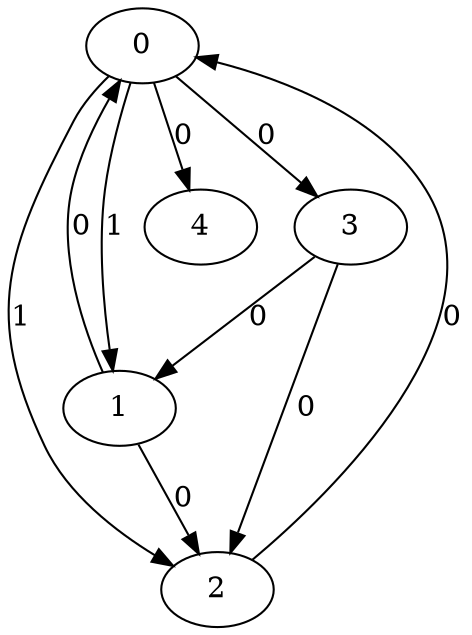 // Source:1538 Canonical: -1 1 1 0 0 0 -1 0 -1 -1 0 -1 -1 -1 -1 -1 0 0 -1 -1 -1 -1 -1 -1 -1
digraph HRA_from_1538_graph_000 {
  0 -> 1 [label="1"];
  0 -> 2 [label="1"];
  0 -> 3 [label="0"];
  1 -> 0 [label="0"];
  1 -> 2 [label="0"];
  2 -> 0 [label="0"];
  3 -> 1 [label="0"];
  3 -> 2 [label="0"];
  0 -> 4 [label="0"];
}

// Source:1538 Canonical: -1 1 1 0 0 0 -1 0 -1 -1 0 -1 -1 -1 -1 -1 0 0 -1 -1 0 -1 -1 -1 -1
digraph HRA_from_1538_graph_001 {
  0 -> 1 [label="1"];
  0 -> 2 [label="1"];
  0 -> 3 [label="0"];
  1 -> 0 [label="0"];
  1 -> 2 [label="0"];
  2 -> 0 [label="0"];
  3 -> 1 [label="0"];
  3 -> 2 [label="0"];
  0 -> 4 [label="0"];
  4 -> 0 [label="0"];
}

// Source:1538 Canonical: -1 1 1 0 -1 0 -1 0 -1 0 0 -1 -1 -1 -1 -1 0 0 -1 -1 -1 -1 -1 -1 -1
digraph HRA_from_1538_graph_002 {
  0 -> 1 [label="1"];
  0 -> 2 [label="1"];
  0 -> 3 [label="0"];
  1 -> 0 [label="0"];
  1 -> 2 [label="0"];
  2 -> 0 [label="0"];
  3 -> 1 [label="0"];
  3 -> 2 [label="0"];
  1 -> 4 [label="0"];
}

// Source:1538 Canonical: -1 1 1 0 0 0 -1 0 -1 0 0 -1 -1 -1 -1 -1 0 0 -1 -1 -1 -1 -1 -1 -1
digraph HRA_from_1538_graph_003 {
  0 -> 1 [label="1"];
  0 -> 2 [label="1"];
  0 -> 3 [label="0"];
  1 -> 0 [label="0"];
  1 -> 2 [label="0"];
  2 -> 0 [label="0"];
  3 -> 1 [label="0"];
  3 -> 2 [label="0"];
  0 -> 4 [label="0"];
  1 -> 4 [label="0"];
}

// Source:1538 Canonical: -1 1 1 0 -1 0 -1 0 -1 0 0 -1 -1 -1 -1 -1 0 0 -1 -1 0 -1 -1 -1 -1
digraph HRA_from_1538_graph_004 {
  0 -> 1 [label="1"];
  0 -> 2 [label="1"];
  0 -> 3 [label="0"];
  1 -> 0 [label="0"];
  1 -> 2 [label="0"];
  2 -> 0 [label="0"];
  3 -> 1 [label="0"];
  3 -> 2 [label="0"];
  4 -> 0 [label="0"];
  1 -> 4 [label="0"];
}

// Source:1538 Canonical: -1 1 1 0 0 0 -1 0 -1 0 0 -1 -1 -1 -1 -1 0 0 -1 -1 0 -1 -1 -1 -1
digraph HRA_from_1538_graph_005 {
  0 -> 1 [label="1"];
  0 -> 2 [label="1"];
  0 -> 3 [label="0"];
  1 -> 0 [label="0"];
  1 -> 2 [label="0"];
  2 -> 0 [label="0"];
  3 -> 1 [label="0"];
  3 -> 2 [label="0"];
  0 -> 4 [label="0"];
  4 -> 0 [label="0"];
  1 -> 4 [label="0"];
}

// Source:1538 Canonical: -1 1 1 0 0 0 -1 0 -1 -1 0 -1 -1 -1 -1 -1 0 0 -1 -1 -1 0 -1 -1 -1
digraph HRA_from_1538_graph_006 {
  0 -> 1 [label="1"];
  0 -> 2 [label="1"];
  0 -> 3 [label="0"];
  1 -> 0 [label="0"];
  1 -> 2 [label="0"];
  2 -> 0 [label="0"];
  3 -> 1 [label="0"];
  3 -> 2 [label="0"];
  0 -> 4 [label="0"];
  4 -> 1 [label="0"];
}

// Source:1538 Canonical: -1 1 1 0 0 0 -1 0 -1 -1 0 -1 -1 -1 -1 -1 0 0 -1 -1 0 0 -1 -1 -1
digraph HRA_from_1538_graph_007 {
  0 -> 1 [label="1"];
  0 -> 2 [label="1"];
  0 -> 3 [label="0"];
  1 -> 0 [label="0"];
  1 -> 2 [label="0"];
  2 -> 0 [label="0"];
  3 -> 1 [label="0"];
  3 -> 2 [label="0"];
  0 -> 4 [label="0"];
  4 -> 0 [label="0"];
  4 -> 1 [label="0"];
}

// Source:1538 Canonical: -1 1 1 0 -1 0 -1 0 -1 0 0 -1 -1 -1 -1 -1 0 0 -1 -1 -1 0 -1 -1 -1
digraph HRA_from_1538_graph_008 {
  0 -> 1 [label="1"];
  0 -> 2 [label="1"];
  0 -> 3 [label="0"];
  1 -> 0 [label="0"];
  1 -> 2 [label="0"];
  2 -> 0 [label="0"];
  3 -> 1 [label="0"];
  3 -> 2 [label="0"];
  1 -> 4 [label="0"];
  4 -> 1 [label="0"];
}

// Source:1538 Canonical: -1 1 1 0 0 0 -1 0 -1 0 0 -1 -1 -1 -1 -1 0 0 -1 -1 -1 0 -1 -1 -1
digraph HRA_from_1538_graph_009 {
  0 -> 1 [label="1"];
  0 -> 2 [label="1"];
  0 -> 3 [label="0"];
  1 -> 0 [label="0"];
  1 -> 2 [label="0"];
  2 -> 0 [label="0"];
  3 -> 1 [label="0"];
  3 -> 2 [label="0"];
  0 -> 4 [label="0"];
  1 -> 4 [label="0"];
  4 -> 1 [label="0"];
}

// Source:1538 Canonical: -1 1 1 0 -1 0 -1 0 -1 0 0 -1 -1 -1 -1 -1 0 0 -1 -1 0 0 -1 -1 -1
digraph HRA_from_1538_graph_010 {
  0 -> 1 [label="1"];
  0 -> 2 [label="1"];
  0 -> 3 [label="0"];
  1 -> 0 [label="0"];
  1 -> 2 [label="0"];
  2 -> 0 [label="0"];
  3 -> 1 [label="0"];
  3 -> 2 [label="0"];
  4 -> 0 [label="0"];
  1 -> 4 [label="0"];
  4 -> 1 [label="0"];
}

// Source:1538 Canonical: -1 1 1 0 0 0 -1 0 -1 0 0 -1 -1 -1 -1 -1 0 0 -1 -1 0 0 -1 -1 -1
digraph HRA_from_1538_graph_011 {
  0 -> 1 [label="1"];
  0 -> 2 [label="1"];
  0 -> 3 [label="0"];
  1 -> 0 [label="0"];
  1 -> 2 [label="0"];
  2 -> 0 [label="0"];
  3 -> 1 [label="0"];
  3 -> 2 [label="0"];
  0 -> 4 [label="0"];
  4 -> 0 [label="0"];
  1 -> 4 [label="0"];
  4 -> 1 [label="0"];
}

// Source:1538 Canonical: -1 1 1 0 -1 0 -1 0 -1 -1 0 -1 -1 -1 0 -1 0 0 -1 -1 -1 -1 -1 -1 -1
digraph HRA_from_1538_graph_012 {
  0 -> 1 [label="1"];
  0 -> 2 [label="1"];
  0 -> 3 [label="0"];
  1 -> 0 [label="0"];
  1 -> 2 [label="0"];
  2 -> 0 [label="0"];
  3 -> 1 [label="0"];
  3 -> 2 [label="0"];
  2 -> 4 [label="0"];
}

// Source:1538 Canonical: -1 1 1 0 0 0 -1 0 -1 -1 0 -1 -1 -1 0 -1 0 0 -1 -1 -1 -1 -1 -1 -1
digraph HRA_from_1538_graph_013 {
  0 -> 1 [label="1"];
  0 -> 2 [label="1"];
  0 -> 3 [label="0"];
  1 -> 0 [label="0"];
  1 -> 2 [label="0"];
  2 -> 0 [label="0"];
  3 -> 1 [label="0"];
  3 -> 2 [label="0"];
  0 -> 4 [label="0"];
  2 -> 4 [label="0"];
}

// Source:1538 Canonical: -1 1 1 0 -1 0 -1 0 -1 -1 0 -1 -1 -1 0 -1 0 0 -1 -1 0 -1 -1 -1 -1
digraph HRA_from_1538_graph_014 {
  0 -> 1 [label="1"];
  0 -> 2 [label="1"];
  0 -> 3 [label="0"];
  1 -> 0 [label="0"];
  1 -> 2 [label="0"];
  2 -> 0 [label="0"];
  3 -> 1 [label="0"];
  3 -> 2 [label="0"];
  4 -> 0 [label="0"];
  2 -> 4 [label="0"];
}

// Source:1538 Canonical: -1 1 1 0 0 0 -1 0 -1 -1 0 -1 -1 -1 0 -1 0 0 -1 -1 0 -1 -1 -1 -1
digraph HRA_from_1538_graph_015 {
  0 -> 1 [label="1"];
  0 -> 2 [label="1"];
  0 -> 3 [label="0"];
  1 -> 0 [label="0"];
  1 -> 2 [label="0"];
  2 -> 0 [label="0"];
  3 -> 1 [label="0"];
  3 -> 2 [label="0"];
  0 -> 4 [label="0"];
  4 -> 0 [label="0"];
  2 -> 4 [label="0"];
}

// Source:1538 Canonical: -1 1 1 0 -1 0 -1 0 -1 0 0 -1 -1 -1 0 -1 0 0 -1 -1 -1 -1 -1 -1 -1
digraph HRA_from_1538_graph_016 {
  0 -> 1 [label="1"];
  0 -> 2 [label="1"];
  0 -> 3 [label="0"];
  1 -> 0 [label="0"];
  1 -> 2 [label="0"];
  2 -> 0 [label="0"];
  3 -> 1 [label="0"];
  3 -> 2 [label="0"];
  1 -> 4 [label="0"];
  2 -> 4 [label="0"];
}

// Source:1538 Canonical: -1 1 1 0 0 0 -1 0 -1 0 0 -1 -1 -1 0 -1 0 0 -1 -1 -1 -1 -1 -1 -1
digraph HRA_from_1538_graph_017 {
  0 -> 1 [label="1"];
  0 -> 2 [label="1"];
  0 -> 3 [label="0"];
  1 -> 0 [label="0"];
  1 -> 2 [label="0"];
  2 -> 0 [label="0"];
  3 -> 1 [label="0"];
  3 -> 2 [label="0"];
  0 -> 4 [label="0"];
  1 -> 4 [label="0"];
  2 -> 4 [label="0"];
}

// Source:1538 Canonical: -1 1 1 0 -1 0 -1 0 -1 0 0 -1 -1 -1 0 -1 0 0 -1 -1 0 -1 -1 -1 -1
digraph HRA_from_1538_graph_018 {
  0 -> 1 [label="1"];
  0 -> 2 [label="1"];
  0 -> 3 [label="0"];
  1 -> 0 [label="0"];
  1 -> 2 [label="0"];
  2 -> 0 [label="0"];
  3 -> 1 [label="0"];
  3 -> 2 [label="0"];
  4 -> 0 [label="0"];
  1 -> 4 [label="0"];
  2 -> 4 [label="0"];
}

// Source:1538 Canonical: -1 1 1 0 0 0 -1 0 -1 0 0 -1 -1 -1 0 -1 0 0 -1 -1 0 -1 -1 -1 -1
digraph HRA_from_1538_graph_019 {
  0 -> 1 [label="1"];
  0 -> 2 [label="1"];
  0 -> 3 [label="0"];
  1 -> 0 [label="0"];
  1 -> 2 [label="0"];
  2 -> 0 [label="0"];
  3 -> 1 [label="0"];
  3 -> 2 [label="0"];
  0 -> 4 [label="0"];
  4 -> 0 [label="0"];
  1 -> 4 [label="0"];
  2 -> 4 [label="0"];
}

// Source:1538 Canonical: -1 1 1 0 -1 0 -1 0 -1 -1 0 -1 -1 -1 0 -1 0 0 -1 -1 -1 0 -1 -1 -1
digraph HRA_from_1538_graph_020 {
  0 -> 1 [label="1"];
  0 -> 2 [label="1"];
  0 -> 3 [label="0"];
  1 -> 0 [label="0"];
  1 -> 2 [label="0"];
  2 -> 0 [label="0"];
  3 -> 1 [label="0"];
  3 -> 2 [label="0"];
  4 -> 1 [label="0"];
  2 -> 4 [label="0"];
}

// Source:1538 Canonical: -1 1 1 0 0 0 -1 0 -1 -1 0 -1 -1 -1 0 -1 0 0 -1 -1 -1 0 -1 -1 -1
digraph HRA_from_1538_graph_021 {
  0 -> 1 [label="1"];
  0 -> 2 [label="1"];
  0 -> 3 [label="0"];
  1 -> 0 [label="0"];
  1 -> 2 [label="0"];
  2 -> 0 [label="0"];
  3 -> 1 [label="0"];
  3 -> 2 [label="0"];
  0 -> 4 [label="0"];
  4 -> 1 [label="0"];
  2 -> 4 [label="0"];
}

// Source:1538 Canonical: -1 1 1 0 -1 0 -1 0 -1 -1 0 -1 -1 -1 0 -1 0 0 -1 -1 0 0 -1 -1 -1
digraph HRA_from_1538_graph_022 {
  0 -> 1 [label="1"];
  0 -> 2 [label="1"];
  0 -> 3 [label="0"];
  1 -> 0 [label="0"];
  1 -> 2 [label="0"];
  2 -> 0 [label="0"];
  3 -> 1 [label="0"];
  3 -> 2 [label="0"];
  4 -> 0 [label="0"];
  4 -> 1 [label="0"];
  2 -> 4 [label="0"];
}

// Source:1538 Canonical: -1 1 1 0 0 0 -1 0 -1 -1 0 -1 -1 -1 0 -1 0 0 -1 -1 0 0 -1 -1 -1
digraph HRA_from_1538_graph_023 {
  0 -> 1 [label="1"];
  0 -> 2 [label="1"];
  0 -> 3 [label="0"];
  1 -> 0 [label="0"];
  1 -> 2 [label="0"];
  2 -> 0 [label="0"];
  3 -> 1 [label="0"];
  3 -> 2 [label="0"];
  0 -> 4 [label="0"];
  4 -> 0 [label="0"];
  4 -> 1 [label="0"];
  2 -> 4 [label="0"];
}

// Source:1538 Canonical: -1 1 1 0 -1 0 -1 0 -1 0 0 -1 -1 -1 0 -1 0 0 -1 -1 -1 0 -1 -1 -1
digraph HRA_from_1538_graph_024 {
  0 -> 1 [label="1"];
  0 -> 2 [label="1"];
  0 -> 3 [label="0"];
  1 -> 0 [label="0"];
  1 -> 2 [label="0"];
  2 -> 0 [label="0"];
  3 -> 1 [label="0"];
  3 -> 2 [label="0"];
  1 -> 4 [label="0"];
  4 -> 1 [label="0"];
  2 -> 4 [label="0"];
}

// Source:1538 Canonical: -1 1 1 0 0 0 -1 0 -1 0 0 -1 -1 -1 0 -1 0 0 -1 -1 -1 0 -1 -1 -1
digraph HRA_from_1538_graph_025 {
  0 -> 1 [label="1"];
  0 -> 2 [label="1"];
  0 -> 3 [label="0"];
  1 -> 0 [label="0"];
  1 -> 2 [label="0"];
  2 -> 0 [label="0"];
  3 -> 1 [label="0"];
  3 -> 2 [label="0"];
  0 -> 4 [label="0"];
  1 -> 4 [label="0"];
  4 -> 1 [label="0"];
  2 -> 4 [label="0"];
}

// Source:1538 Canonical: -1 1 1 0 -1 0 -1 0 -1 0 0 -1 -1 -1 0 -1 0 0 -1 -1 0 0 -1 -1 -1
digraph HRA_from_1538_graph_026 {
  0 -> 1 [label="1"];
  0 -> 2 [label="1"];
  0 -> 3 [label="0"];
  1 -> 0 [label="0"];
  1 -> 2 [label="0"];
  2 -> 0 [label="0"];
  3 -> 1 [label="0"];
  3 -> 2 [label="0"];
  4 -> 0 [label="0"];
  1 -> 4 [label="0"];
  4 -> 1 [label="0"];
  2 -> 4 [label="0"];
}

// Source:1538 Canonical: -1 1 1 0 0 0 -1 0 -1 0 0 -1 -1 -1 0 -1 0 0 -1 -1 0 0 -1 -1 -1
digraph HRA_from_1538_graph_027 {
  0 -> 1 [label="1"];
  0 -> 2 [label="1"];
  0 -> 3 [label="0"];
  1 -> 0 [label="0"];
  1 -> 2 [label="0"];
  2 -> 0 [label="0"];
  3 -> 1 [label="0"];
  3 -> 2 [label="0"];
  0 -> 4 [label="0"];
  4 -> 0 [label="0"];
  1 -> 4 [label="0"];
  4 -> 1 [label="0"];
  2 -> 4 [label="0"];
}

// Source:1538 Canonical: -1 1 1 0 0 0 -1 0 -1 -1 0 -1 -1 -1 -1 -1 0 0 -1 -1 -1 -1 0 -1 -1
digraph HRA_from_1538_graph_028 {
  0 -> 1 [label="1"];
  0 -> 2 [label="1"];
  0 -> 3 [label="0"];
  1 -> 0 [label="0"];
  1 -> 2 [label="0"];
  2 -> 0 [label="0"];
  3 -> 1 [label="0"];
  3 -> 2 [label="0"];
  0 -> 4 [label="0"];
  4 -> 2 [label="0"];
}

// Source:1538 Canonical: -1 1 1 0 0 0 -1 0 -1 -1 0 -1 -1 -1 -1 -1 0 0 -1 -1 0 -1 0 -1 -1
digraph HRA_from_1538_graph_029 {
  0 -> 1 [label="1"];
  0 -> 2 [label="1"];
  0 -> 3 [label="0"];
  1 -> 0 [label="0"];
  1 -> 2 [label="0"];
  2 -> 0 [label="0"];
  3 -> 1 [label="0"];
  3 -> 2 [label="0"];
  0 -> 4 [label="0"];
  4 -> 0 [label="0"];
  4 -> 2 [label="0"];
}

// Source:1538 Canonical: -1 1 1 0 -1 0 -1 0 -1 0 0 -1 -1 -1 -1 -1 0 0 -1 -1 -1 -1 0 -1 -1
digraph HRA_from_1538_graph_030 {
  0 -> 1 [label="1"];
  0 -> 2 [label="1"];
  0 -> 3 [label="0"];
  1 -> 0 [label="0"];
  1 -> 2 [label="0"];
  2 -> 0 [label="0"];
  3 -> 1 [label="0"];
  3 -> 2 [label="0"];
  1 -> 4 [label="0"];
  4 -> 2 [label="0"];
}

// Source:1538 Canonical: -1 1 1 0 0 0 -1 0 -1 0 0 -1 -1 -1 -1 -1 0 0 -1 -1 -1 -1 0 -1 -1
digraph HRA_from_1538_graph_031 {
  0 -> 1 [label="1"];
  0 -> 2 [label="1"];
  0 -> 3 [label="0"];
  1 -> 0 [label="0"];
  1 -> 2 [label="0"];
  2 -> 0 [label="0"];
  3 -> 1 [label="0"];
  3 -> 2 [label="0"];
  0 -> 4 [label="0"];
  1 -> 4 [label="0"];
  4 -> 2 [label="0"];
}

// Source:1538 Canonical: -1 1 1 0 -1 0 -1 0 -1 0 0 -1 -1 -1 -1 -1 0 0 -1 -1 0 -1 0 -1 -1
digraph HRA_from_1538_graph_032 {
  0 -> 1 [label="1"];
  0 -> 2 [label="1"];
  0 -> 3 [label="0"];
  1 -> 0 [label="0"];
  1 -> 2 [label="0"];
  2 -> 0 [label="0"];
  3 -> 1 [label="0"];
  3 -> 2 [label="0"];
  4 -> 0 [label="0"];
  1 -> 4 [label="0"];
  4 -> 2 [label="0"];
}

// Source:1538 Canonical: -1 1 1 0 0 0 -1 0 -1 0 0 -1 -1 -1 -1 -1 0 0 -1 -1 0 -1 0 -1 -1
digraph HRA_from_1538_graph_033 {
  0 -> 1 [label="1"];
  0 -> 2 [label="1"];
  0 -> 3 [label="0"];
  1 -> 0 [label="0"];
  1 -> 2 [label="0"];
  2 -> 0 [label="0"];
  3 -> 1 [label="0"];
  3 -> 2 [label="0"];
  0 -> 4 [label="0"];
  4 -> 0 [label="0"];
  1 -> 4 [label="0"];
  4 -> 2 [label="0"];
}

// Source:1538 Canonical: -1 1 1 0 0 0 -1 0 -1 -1 0 -1 -1 -1 -1 -1 0 0 -1 -1 -1 0 0 -1 -1
digraph HRA_from_1538_graph_034 {
  0 -> 1 [label="1"];
  0 -> 2 [label="1"];
  0 -> 3 [label="0"];
  1 -> 0 [label="0"];
  1 -> 2 [label="0"];
  2 -> 0 [label="0"];
  3 -> 1 [label="0"];
  3 -> 2 [label="0"];
  0 -> 4 [label="0"];
  4 -> 1 [label="0"];
  4 -> 2 [label="0"];
}

// Source:1538 Canonical: -1 1 1 0 0 0 -1 0 -1 -1 0 -1 -1 -1 -1 -1 0 0 -1 -1 0 0 0 -1 -1
digraph HRA_from_1538_graph_035 {
  0 -> 1 [label="1"];
  0 -> 2 [label="1"];
  0 -> 3 [label="0"];
  1 -> 0 [label="0"];
  1 -> 2 [label="0"];
  2 -> 0 [label="0"];
  3 -> 1 [label="0"];
  3 -> 2 [label="0"];
  0 -> 4 [label="0"];
  4 -> 0 [label="0"];
  4 -> 1 [label="0"];
  4 -> 2 [label="0"];
}

// Source:1538 Canonical: -1 1 1 0 -1 0 -1 0 -1 0 0 -1 -1 -1 -1 -1 0 0 -1 -1 -1 0 0 -1 -1
digraph HRA_from_1538_graph_036 {
  0 -> 1 [label="1"];
  0 -> 2 [label="1"];
  0 -> 3 [label="0"];
  1 -> 0 [label="0"];
  1 -> 2 [label="0"];
  2 -> 0 [label="0"];
  3 -> 1 [label="0"];
  3 -> 2 [label="0"];
  1 -> 4 [label="0"];
  4 -> 1 [label="0"];
  4 -> 2 [label="0"];
}

// Source:1538 Canonical: -1 1 1 0 0 0 -1 0 -1 0 0 -1 -1 -1 -1 -1 0 0 -1 -1 -1 0 0 -1 -1
digraph HRA_from_1538_graph_037 {
  0 -> 1 [label="1"];
  0 -> 2 [label="1"];
  0 -> 3 [label="0"];
  1 -> 0 [label="0"];
  1 -> 2 [label="0"];
  2 -> 0 [label="0"];
  3 -> 1 [label="0"];
  3 -> 2 [label="0"];
  0 -> 4 [label="0"];
  1 -> 4 [label="0"];
  4 -> 1 [label="0"];
  4 -> 2 [label="0"];
}

// Source:1538 Canonical: -1 1 1 0 -1 0 -1 0 -1 0 0 -1 -1 -1 -1 -1 0 0 -1 -1 0 0 0 -1 -1
digraph HRA_from_1538_graph_038 {
  0 -> 1 [label="1"];
  0 -> 2 [label="1"];
  0 -> 3 [label="0"];
  1 -> 0 [label="0"];
  1 -> 2 [label="0"];
  2 -> 0 [label="0"];
  3 -> 1 [label="0"];
  3 -> 2 [label="0"];
  4 -> 0 [label="0"];
  1 -> 4 [label="0"];
  4 -> 1 [label="0"];
  4 -> 2 [label="0"];
}

// Source:1538 Canonical: -1 1 1 0 0 0 -1 0 -1 0 0 -1 -1 -1 -1 -1 0 0 -1 -1 0 0 0 -1 -1
digraph HRA_from_1538_graph_039 {
  0 -> 1 [label="1"];
  0 -> 2 [label="1"];
  0 -> 3 [label="0"];
  1 -> 0 [label="0"];
  1 -> 2 [label="0"];
  2 -> 0 [label="0"];
  3 -> 1 [label="0"];
  3 -> 2 [label="0"];
  0 -> 4 [label="0"];
  4 -> 0 [label="0"];
  1 -> 4 [label="0"];
  4 -> 1 [label="0"];
  4 -> 2 [label="0"];
}

// Source:1538 Canonical: -1 1 1 0 -1 0 -1 0 -1 -1 0 -1 -1 -1 0 -1 0 0 -1 -1 -1 -1 0 -1 -1
digraph HRA_from_1538_graph_040 {
  0 -> 1 [label="1"];
  0 -> 2 [label="1"];
  0 -> 3 [label="0"];
  1 -> 0 [label="0"];
  1 -> 2 [label="0"];
  2 -> 0 [label="0"];
  3 -> 1 [label="0"];
  3 -> 2 [label="0"];
  2 -> 4 [label="0"];
  4 -> 2 [label="0"];
}

// Source:1538 Canonical: -1 1 1 0 0 0 -1 0 -1 -1 0 -1 -1 -1 0 -1 0 0 -1 -1 -1 -1 0 -1 -1
digraph HRA_from_1538_graph_041 {
  0 -> 1 [label="1"];
  0 -> 2 [label="1"];
  0 -> 3 [label="0"];
  1 -> 0 [label="0"];
  1 -> 2 [label="0"];
  2 -> 0 [label="0"];
  3 -> 1 [label="0"];
  3 -> 2 [label="0"];
  0 -> 4 [label="0"];
  2 -> 4 [label="0"];
  4 -> 2 [label="0"];
}

// Source:1538 Canonical: -1 1 1 0 -1 0 -1 0 -1 -1 0 -1 -1 -1 0 -1 0 0 -1 -1 0 -1 0 -1 -1
digraph HRA_from_1538_graph_042 {
  0 -> 1 [label="1"];
  0 -> 2 [label="1"];
  0 -> 3 [label="0"];
  1 -> 0 [label="0"];
  1 -> 2 [label="0"];
  2 -> 0 [label="0"];
  3 -> 1 [label="0"];
  3 -> 2 [label="0"];
  4 -> 0 [label="0"];
  2 -> 4 [label="0"];
  4 -> 2 [label="0"];
}

// Source:1538 Canonical: -1 1 1 0 0 0 -1 0 -1 -1 0 -1 -1 -1 0 -1 0 0 -1 -1 0 -1 0 -1 -1
digraph HRA_from_1538_graph_043 {
  0 -> 1 [label="1"];
  0 -> 2 [label="1"];
  0 -> 3 [label="0"];
  1 -> 0 [label="0"];
  1 -> 2 [label="0"];
  2 -> 0 [label="0"];
  3 -> 1 [label="0"];
  3 -> 2 [label="0"];
  0 -> 4 [label="0"];
  4 -> 0 [label="0"];
  2 -> 4 [label="0"];
  4 -> 2 [label="0"];
}

// Source:1538 Canonical: -1 1 1 0 -1 0 -1 0 -1 0 0 -1 -1 -1 0 -1 0 0 -1 -1 -1 -1 0 -1 -1
digraph HRA_from_1538_graph_044 {
  0 -> 1 [label="1"];
  0 -> 2 [label="1"];
  0 -> 3 [label="0"];
  1 -> 0 [label="0"];
  1 -> 2 [label="0"];
  2 -> 0 [label="0"];
  3 -> 1 [label="0"];
  3 -> 2 [label="0"];
  1 -> 4 [label="0"];
  2 -> 4 [label="0"];
  4 -> 2 [label="0"];
}

// Source:1538 Canonical: -1 1 1 0 0 0 -1 0 -1 0 0 -1 -1 -1 0 -1 0 0 -1 -1 -1 -1 0 -1 -1
digraph HRA_from_1538_graph_045 {
  0 -> 1 [label="1"];
  0 -> 2 [label="1"];
  0 -> 3 [label="0"];
  1 -> 0 [label="0"];
  1 -> 2 [label="0"];
  2 -> 0 [label="0"];
  3 -> 1 [label="0"];
  3 -> 2 [label="0"];
  0 -> 4 [label="0"];
  1 -> 4 [label="0"];
  2 -> 4 [label="0"];
  4 -> 2 [label="0"];
}

// Source:1538 Canonical: -1 1 1 0 -1 0 -1 0 -1 0 0 -1 -1 -1 0 -1 0 0 -1 -1 0 -1 0 -1 -1
digraph HRA_from_1538_graph_046 {
  0 -> 1 [label="1"];
  0 -> 2 [label="1"];
  0 -> 3 [label="0"];
  1 -> 0 [label="0"];
  1 -> 2 [label="0"];
  2 -> 0 [label="0"];
  3 -> 1 [label="0"];
  3 -> 2 [label="0"];
  4 -> 0 [label="0"];
  1 -> 4 [label="0"];
  2 -> 4 [label="0"];
  4 -> 2 [label="0"];
}

// Source:1538 Canonical: -1 1 1 0 0 0 -1 0 -1 0 0 -1 -1 -1 0 -1 0 0 -1 -1 0 -1 0 -1 -1
digraph HRA_from_1538_graph_047 {
  0 -> 1 [label="1"];
  0 -> 2 [label="1"];
  0 -> 3 [label="0"];
  1 -> 0 [label="0"];
  1 -> 2 [label="0"];
  2 -> 0 [label="0"];
  3 -> 1 [label="0"];
  3 -> 2 [label="0"];
  0 -> 4 [label="0"];
  4 -> 0 [label="0"];
  1 -> 4 [label="0"];
  2 -> 4 [label="0"];
  4 -> 2 [label="0"];
}

// Source:1538 Canonical: -1 1 1 0 -1 0 -1 0 -1 -1 0 -1 -1 -1 0 -1 0 0 -1 -1 -1 0 0 -1 -1
digraph HRA_from_1538_graph_048 {
  0 -> 1 [label="1"];
  0 -> 2 [label="1"];
  0 -> 3 [label="0"];
  1 -> 0 [label="0"];
  1 -> 2 [label="0"];
  2 -> 0 [label="0"];
  3 -> 1 [label="0"];
  3 -> 2 [label="0"];
  4 -> 1 [label="0"];
  2 -> 4 [label="0"];
  4 -> 2 [label="0"];
}

// Source:1538 Canonical: -1 1 1 0 0 0 -1 0 -1 -1 0 -1 -1 -1 0 -1 0 0 -1 -1 -1 0 0 -1 -1
digraph HRA_from_1538_graph_049 {
  0 -> 1 [label="1"];
  0 -> 2 [label="1"];
  0 -> 3 [label="0"];
  1 -> 0 [label="0"];
  1 -> 2 [label="0"];
  2 -> 0 [label="0"];
  3 -> 1 [label="0"];
  3 -> 2 [label="0"];
  0 -> 4 [label="0"];
  4 -> 1 [label="0"];
  2 -> 4 [label="0"];
  4 -> 2 [label="0"];
}

// Source:1538 Canonical: -1 1 1 0 -1 0 -1 0 -1 -1 0 -1 -1 -1 0 -1 0 0 -1 -1 0 0 0 -1 -1
digraph HRA_from_1538_graph_050 {
  0 -> 1 [label="1"];
  0 -> 2 [label="1"];
  0 -> 3 [label="0"];
  1 -> 0 [label="0"];
  1 -> 2 [label="0"];
  2 -> 0 [label="0"];
  3 -> 1 [label="0"];
  3 -> 2 [label="0"];
  4 -> 0 [label="0"];
  4 -> 1 [label="0"];
  2 -> 4 [label="0"];
  4 -> 2 [label="0"];
}

// Source:1538 Canonical: -1 1 1 0 0 0 -1 0 -1 -1 0 -1 -1 -1 0 -1 0 0 -1 -1 0 0 0 -1 -1
digraph HRA_from_1538_graph_051 {
  0 -> 1 [label="1"];
  0 -> 2 [label="1"];
  0 -> 3 [label="0"];
  1 -> 0 [label="0"];
  1 -> 2 [label="0"];
  2 -> 0 [label="0"];
  3 -> 1 [label="0"];
  3 -> 2 [label="0"];
  0 -> 4 [label="0"];
  4 -> 0 [label="0"];
  4 -> 1 [label="0"];
  2 -> 4 [label="0"];
  4 -> 2 [label="0"];
}

// Source:1538 Canonical: -1 1 1 0 -1 0 -1 0 -1 0 0 -1 -1 -1 0 -1 0 0 -1 -1 -1 0 0 -1 -1
digraph HRA_from_1538_graph_052 {
  0 -> 1 [label="1"];
  0 -> 2 [label="1"];
  0 -> 3 [label="0"];
  1 -> 0 [label="0"];
  1 -> 2 [label="0"];
  2 -> 0 [label="0"];
  3 -> 1 [label="0"];
  3 -> 2 [label="0"];
  1 -> 4 [label="0"];
  4 -> 1 [label="0"];
  2 -> 4 [label="0"];
  4 -> 2 [label="0"];
}

// Source:1538 Canonical: -1 1 1 0 0 0 -1 0 -1 0 0 -1 -1 -1 0 -1 0 0 -1 -1 -1 0 0 -1 -1
digraph HRA_from_1538_graph_053 {
  0 -> 1 [label="1"];
  0 -> 2 [label="1"];
  0 -> 3 [label="0"];
  1 -> 0 [label="0"];
  1 -> 2 [label="0"];
  2 -> 0 [label="0"];
  3 -> 1 [label="0"];
  3 -> 2 [label="0"];
  0 -> 4 [label="0"];
  1 -> 4 [label="0"];
  4 -> 1 [label="0"];
  2 -> 4 [label="0"];
  4 -> 2 [label="0"];
}

// Source:1538 Canonical: -1 1 1 0 -1 0 -1 0 -1 0 0 -1 -1 -1 0 -1 0 0 -1 -1 0 0 0 -1 -1
digraph HRA_from_1538_graph_054 {
  0 -> 1 [label="1"];
  0 -> 2 [label="1"];
  0 -> 3 [label="0"];
  1 -> 0 [label="0"];
  1 -> 2 [label="0"];
  2 -> 0 [label="0"];
  3 -> 1 [label="0"];
  3 -> 2 [label="0"];
  4 -> 0 [label="0"];
  1 -> 4 [label="0"];
  4 -> 1 [label="0"];
  2 -> 4 [label="0"];
  4 -> 2 [label="0"];
}

// Source:1538 Canonical: -1 1 1 0 0 0 -1 0 -1 0 0 -1 -1 -1 0 -1 0 0 -1 -1 0 0 0 -1 -1
digraph HRA_from_1538_graph_055 {
  0 -> 1 [label="1"];
  0 -> 2 [label="1"];
  0 -> 3 [label="0"];
  1 -> 0 [label="0"];
  1 -> 2 [label="0"];
  2 -> 0 [label="0"];
  3 -> 1 [label="0"];
  3 -> 2 [label="0"];
  0 -> 4 [label="0"];
  4 -> 0 [label="0"];
  1 -> 4 [label="0"];
  4 -> 1 [label="0"];
  2 -> 4 [label="0"];
  4 -> 2 [label="0"];
}

// Source:1538 Canonical: -1 1 1 0 -1 0 -1 0 -1 -1 0 -1 -1 -1 -1 -1 0 0 -1 0 -1 -1 -1 -1 -1
digraph HRA_from_1538_graph_056 {
  0 -> 1 [label="1"];
  0 -> 2 [label="1"];
  0 -> 3 [label="0"];
  1 -> 0 [label="0"];
  1 -> 2 [label="0"];
  2 -> 0 [label="0"];
  3 -> 1 [label="0"];
  3 -> 2 [label="0"];
  3 -> 4 [label="0"];
}

// Source:1538 Canonical: -1 1 1 0 0 0 -1 0 -1 -1 0 -1 -1 -1 -1 -1 0 0 -1 0 -1 -1 -1 -1 -1
digraph HRA_from_1538_graph_057 {
  0 -> 1 [label="1"];
  0 -> 2 [label="1"];
  0 -> 3 [label="0"];
  1 -> 0 [label="0"];
  1 -> 2 [label="0"];
  2 -> 0 [label="0"];
  3 -> 1 [label="0"];
  3 -> 2 [label="0"];
  0 -> 4 [label="0"];
  3 -> 4 [label="0"];
}

// Source:1538 Canonical: -1 1 1 0 -1 0 -1 0 -1 -1 0 -1 -1 -1 -1 -1 0 0 -1 0 0 -1 -1 -1 -1
digraph HRA_from_1538_graph_058 {
  0 -> 1 [label="1"];
  0 -> 2 [label="1"];
  0 -> 3 [label="0"];
  1 -> 0 [label="0"];
  1 -> 2 [label="0"];
  2 -> 0 [label="0"];
  3 -> 1 [label="0"];
  3 -> 2 [label="0"];
  4 -> 0 [label="0"];
  3 -> 4 [label="0"];
}

// Source:1538 Canonical: -1 1 1 0 0 0 -1 0 -1 -1 0 -1 -1 -1 -1 -1 0 0 -1 0 0 -1 -1 -1 -1
digraph HRA_from_1538_graph_059 {
  0 -> 1 [label="1"];
  0 -> 2 [label="1"];
  0 -> 3 [label="0"];
  1 -> 0 [label="0"];
  1 -> 2 [label="0"];
  2 -> 0 [label="0"];
  3 -> 1 [label="0"];
  3 -> 2 [label="0"];
  0 -> 4 [label="0"];
  4 -> 0 [label="0"];
  3 -> 4 [label="0"];
}

// Source:1538 Canonical: -1 1 1 0 -1 0 -1 0 -1 0 0 -1 -1 -1 -1 -1 0 0 -1 0 -1 -1 -1 -1 -1
digraph HRA_from_1538_graph_060 {
  0 -> 1 [label="1"];
  0 -> 2 [label="1"];
  0 -> 3 [label="0"];
  1 -> 0 [label="0"];
  1 -> 2 [label="0"];
  2 -> 0 [label="0"];
  3 -> 1 [label="0"];
  3 -> 2 [label="0"];
  1 -> 4 [label="0"];
  3 -> 4 [label="0"];
}

// Source:1538 Canonical: -1 1 1 0 0 0 -1 0 -1 0 0 -1 -1 -1 -1 -1 0 0 -1 0 -1 -1 -1 -1 -1
digraph HRA_from_1538_graph_061 {
  0 -> 1 [label="1"];
  0 -> 2 [label="1"];
  0 -> 3 [label="0"];
  1 -> 0 [label="0"];
  1 -> 2 [label="0"];
  2 -> 0 [label="0"];
  3 -> 1 [label="0"];
  3 -> 2 [label="0"];
  0 -> 4 [label="0"];
  1 -> 4 [label="0"];
  3 -> 4 [label="0"];
}

// Source:1538 Canonical: -1 1 1 0 -1 0 -1 0 -1 0 0 -1 -1 -1 -1 -1 0 0 -1 0 0 -1 -1 -1 -1
digraph HRA_from_1538_graph_062 {
  0 -> 1 [label="1"];
  0 -> 2 [label="1"];
  0 -> 3 [label="0"];
  1 -> 0 [label="0"];
  1 -> 2 [label="0"];
  2 -> 0 [label="0"];
  3 -> 1 [label="0"];
  3 -> 2 [label="0"];
  4 -> 0 [label="0"];
  1 -> 4 [label="0"];
  3 -> 4 [label="0"];
}

// Source:1538 Canonical: -1 1 1 0 0 0 -1 0 -1 0 0 -1 -1 -1 -1 -1 0 0 -1 0 0 -1 -1 -1 -1
digraph HRA_from_1538_graph_063 {
  0 -> 1 [label="1"];
  0 -> 2 [label="1"];
  0 -> 3 [label="0"];
  1 -> 0 [label="0"];
  1 -> 2 [label="0"];
  2 -> 0 [label="0"];
  3 -> 1 [label="0"];
  3 -> 2 [label="0"];
  0 -> 4 [label="0"];
  4 -> 0 [label="0"];
  1 -> 4 [label="0"];
  3 -> 4 [label="0"];
}

// Source:1538 Canonical: -1 1 1 0 -1 0 -1 0 -1 -1 0 -1 -1 -1 -1 -1 0 0 -1 0 -1 0 -1 -1 -1
digraph HRA_from_1538_graph_064 {
  0 -> 1 [label="1"];
  0 -> 2 [label="1"];
  0 -> 3 [label="0"];
  1 -> 0 [label="0"];
  1 -> 2 [label="0"];
  2 -> 0 [label="0"];
  3 -> 1 [label="0"];
  3 -> 2 [label="0"];
  4 -> 1 [label="0"];
  3 -> 4 [label="0"];
}

// Source:1538 Canonical: -1 1 1 0 0 0 -1 0 -1 -1 0 -1 -1 -1 -1 -1 0 0 -1 0 -1 0 -1 -1 -1
digraph HRA_from_1538_graph_065 {
  0 -> 1 [label="1"];
  0 -> 2 [label="1"];
  0 -> 3 [label="0"];
  1 -> 0 [label="0"];
  1 -> 2 [label="0"];
  2 -> 0 [label="0"];
  3 -> 1 [label="0"];
  3 -> 2 [label="0"];
  0 -> 4 [label="0"];
  4 -> 1 [label="0"];
  3 -> 4 [label="0"];
}

// Source:1538 Canonical: -1 1 1 0 -1 0 -1 0 -1 -1 0 -1 -1 -1 -1 -1 0 0 -1 0 0 0 -1 -1 -1
digraph HRA_from_1538_graph_066 {
  0 -> 1 [label="1"];
  0 -> 2 [label="1"];
  0 -> 3 [label="0"];
  1 -> 0 [label="0"];
  1 -> 2 [label="0"];
  2 -> 0 [label="0"];
  3 -> 1 [label="0"];
  3 -> 2 [label="0"];
  4 -> 0 [label="0"];
  4 -> 1 [label="0"];
  3 -> 4 [label="0"];
}

// Source:1538 Canonical: -1 1 1 0 0 0 -1 0 -1 -1 0 -1 -1 -1 -1 -1 0 0 -1 0 0 0 -1 -1 -1
digraph HRA_from_1538_graph_067 {
  0 -> 1 [label="1"];
  0 -> 2 [label="1"];
  0 -> 3 [label="0"];
  1 -> 0 [label="0"];
  1 -> 2 [label="0"];
  2 -> 0 [label="0"];
  3 -> 1 [label="0"];
  3 -> 2 [label="0"];
  0 -> 4 [label="0"];
  4 -> 0 [label="0"];
  4 -> 1 [label="0"];
  3 -> 4 [label="0"];
}

// Source:1538 Canonical: -1 1 1 0 -1 0 -1 0 -1 0 0 -1 -1 -1 -1 -1 0 0 -1 0 -1 0 -1 -1 -1
digraph HRA_from_1538_graph_068 {
  0 -> 1 [label="1"];
  0 -> 2 [label="1"];
  0 -> 3 [label="0"];
  1 -> 0 [label="0"];
  1 -> 2 [label="0"];
  2 -> 0 [label="0"];
  3 -> 1 [label="0"];
  3 -> 2 [label="0"];
  1 -> 4 [label="0"];
  4 -> 1 [label="0"];
  3 -> 4 [label="0"];
}

// Source:1538 Canonical: -1 1 1 0 0 0 -1 0 -1 0 0 -1 -1 -1 -1 -1 0 0 -1 0 -1 0 -1 -1 -1
digraph HRA_from_1538_graph_069 {
  0 -> 1 [label="1"];
  0 -> 2 [label="1"];
  0 -> 3 [label="0"];
  1 -> 0 [label="0"];
  1 -> 2 [label="0"];
  2 -> 0 [label="0"];
  3 -> 1 [label="0"];
  3 -> 2 [label="0"];
  0 -> 4 [label="0"];
  1 -> 4 [label="0"];
  4 -> 1 [label="0"];
  3 -> 4 [label="0"];
}

// Source:1538 Canonical: -1 1 1 0 -1 0 -1 0 -1 0 0 -1 -1 -1 -1 -1 0 0 -1 0 0 0 -1 -1 -1
digraph HRA_from_1538_graph_070 {
  0 -> 1 [label="1"];
  0 -> 2 [label="1"];
  0 -> 3 [label="0"];
  1 -> 0 [label="0"];
  1 -> 2 [label="0"];
  2 -> 0 [label="0"];
  3 -> 1 [label="0"];
  3 -> 2 [label="0"];
  4 -> 0 [label="0"];
  1 -> 4 [label="0"];
  4 -> 1 [label="0"];
  3 -> 4 [label="0"];
}

// Source:1538 Canonical: -1 1 1 0 0 0 -1 0 -1 0 0 -1 -1 -1 -1 -1 0 0 -1 0 0 0 -1 -1 -1
digraph HRA_from_1538_graph_071 {
  0 -> 1 [label="1"];
  0 -> 2 [label="1"];
  0 -> 3 [label="0"];
  1 -> 0 [label="0"];
  1 -> 2 [label="0"];
  2 -> 0 [label="0"];
  3 -> 1 [label="0"];
  3 -> 2 [label="0"];
  0 -> 4 [label="0"];
  4 -> 0 [label="0"];
  1 -> 4 [label="0"];
  4 -> 1 [label="0"];
  3 -> 4 [label="0"];
}

// Source:1538 Canonical: -1 1 1 0 -1 0 -1 0 -1 -1 0 -1 -1 -1 0 -1 0 0 -1 0 -1 -1 -1 -1 -1
digraph HRA_from_1538_graph_072 {
  0 -> 1 [label="1"];
  0 -> 2 [label="1"];
  0 -> 3 [label="0"];
  1 -> 0 [label="0"];
  1 -> 2 [label="0"];
  2 -> 0 [label="0"];
  3 -> 1 [label="0"];
  3 -> 2 [label="0"];
  2 -> 4 [label="0"];
  3 -> 4 [label="0"];
}

// Source:1538 Canonical: -1 1 1 0 0 0 -1 0 -1 -1 0 -1 -1 -1 0 -1 0 0 -1 0 -1 -1 -1 -1 -1
digraph HRA_from_1538_graph_073 {
  0 -> 1 [label="1"];
  0 -> 2 [label="1"];
  0 -> 3 [label="0"];
  1 -> 0 [label="0"];
  1 -> 2 [label="0"];
  2 -> 0 [label="0"];
  3 -> 1 [label="0"];
  3 -> 2 [label="0"];
  0 -> 4 [label="0"];
  2 -> 4 [label="0"];
  3 -> 4 [label="0"];
}

// Source:1538 Canonical: -1 1 1 0 -1 0 -1 0 -1 -1 0 -1 -1 -1 0 -1 0 0 -1 0 0 -1 -1 -1 -1
digraph HRA_from_1538_graph_074 {
  0 -> 1 [label="1"];
  0 -> 2 [label="1"];
  0 -> 3 [label="0"];
  1 -> 0 [label="0"];
  1 -> 2 [label="0"];
  2 -> 0 [label="0"];
  3 -> 1 [label="0"];
  3 -> 2 [label="0"];
  4 -> 0 [label="0"];
  2 -> 4 [label="0"];
  3 -> 4 [label="0"];
}

// Source:1538 Canonical: -1 1 1 0 0 0 -1 0 -1 -1 0 -1 -1 -1 0 -1 0 0 -1 0 0 -1 -1 -1 -1
digraph HRA_from_1538_graph_075 {
  0 -> 1 [label="1"];
  0 -> 2 [label="1"];
  0 -> 3 [label="0"];
  1 -> 0 [label="0"];
  1 -> 2 [label="0"];
  2 -> 0 [label="0"];
  3 -> 1 [label="0"];
  3 -> 2 [label="0"];
  0 -> 4 [label="0"];
  4 -> 0 [label="0"];
  2 -> 4 [label="0"];
  3 -> 4 [label="0"];
}

// Source:1538 Canonical: -1 1 1 0 -1 0 -1 0 -1 0 0 -1 -1 -1 0 -1 0 0 -1 0 -1 -1 -1 -1 -1
digraph HRA_from_1538_graph_076 {
  0 -> 1 [label="1"];
  0 -> 2 [label="1"];
  0 -> 3 [label="0"];
  1 -> 0 [label="0"];
  1 -> 2 [label="0"];
  2 -> 0 [label="0"];
  3 -> 1 [label="0"];
  3 -> 2 [label="0"];
  1 -> 4 [label="0"];
  2 -> 4 [label="0"];
  3 -> 4 [label="0"];
}

// Source:1538 Canonical: -1 1 1 0 0 0 -1 0 -1 0 0 -1 -1 -1 0 -1 0 0 -1 0 -1 -1 -1 -1 -1
digraph HRA_from_1538_graph_077 {
  0 -> 1 [label="1"];
  0 -> 2 [label="1"];
  0 -> 3 [label="0"];
  1 -> 0 [label="0"];
  1 -> 2 [label="0"];
  2 -> 0 [label="0"];
  3 -> 1 [label="0"];
  3 -> 2 [label="0"];
  0 -> 4 [label="0"];
  1 -> 4 [label="0"];
  2 -> 4 [label="0"];
  3 -> 4 [label="0"];
}

// Source:1538 Canonical: -1 1 1 0 -1 0 -1 0 -1 0 0 -1 -1 -1 0 -1 0 0 -1 0 0 -1 -1 -1 -1
digraph HRA_from_1538_graph_078 {
  0 -> 1 [label="1"];
  0 -> 2 [label="1"];
  0 -> 3 [label="0"];
  1 -> 0 [label="0"];
  1 -> 2 [label="0"];
  2 -> 0 [label="0"];
  3 -> 1 [label="0"];
  3 -> 2 [label="0"];
  4 -> 0 [label="0"];
  1 -> 4 [label="0"];
  2 -> 4 [label="0"];
  3 -> 4 [label="0"];
}

// Source:1538 Canonical: -1 1 1 0 0 0 -1 0 -1 0 0 -1 -1 -1 0 -1 0 0 -1 0 0 -1 -1 -1 -1
digraph HRA_from_1538_graph_079 {
  0 -> 1 [label="1"];
  0 -> 2 [label="1"];
  0 -> 3 [label="0"];
  1 -> 0 [label="0"];
  1 -> 2 [label="0"];
  2 -> 0 [label="0"];
  3 -> 1 [label="0"];
  3 -> 2 [label="0"];
  0 -> 4 [label="0"];
  4 -> 0 [label="0"];
  1 -> 4 [label="0"];
  2 -> 4 [label="0"];
  3 -> 4 [label="0"];
}

// Source:1538 Canonical: -1 1 1 0 -1 0 -1 0 -1 -1 0 -1 -1 -1 0 -1 0 0 -1 0 -1 0 -1 -1 -1
digraph HRA_from_1538_graph_080 {
  0 -> 1 [label="1"];
  0 -> 2 [label="1"];
  0 -> 3 [label="0"];
  1 -> 0 [label="0"];
  1 -> 2 [label="0"];
  2 -> 0 [label="0"];
  3 -> 1 [label="0"];
  3 -> 2 [label="0"];
  4 -> 1 [label="0"];
  2 -> 4 [label="0"];
  3 -> 4 [label="0"];
}

// Source:1538 Canonical: -1 1 1 0 0 0 -1 0 -1 -1 0 -1 -1 -1 0 -1 0 0 -1 0 -1 0 -1 -1 -1
digraph HRA_from_1538_graph_081 {
  0 -> 1 [label="1"];
  0 -> 2 [label="1"];
  0 -> 3 [label="0"];
  1 -> 0 [label="0"];
  1 -> 2 [label="0"];
  2 -> 0 [label="0"];
  3 -> 1 [label="0"];
  3 -> 2 [label="0"];
  0 -> 4 [label="0"];
  4 -> 1 [label="0"];
  2 -> 4 [label="0"];
  3 -> 4 [label="0"];
}

// Source:1538 Canonical: -1 1 1 0 -1 0 -1 0 -1 -1 0 -1 -1 -1 0 -1 0 0 -1 0 0 0 -1 -1 -1
digraph HRA_from_1538_graph_082 {
  0 -> 1 [label="1"];
  0 -> 2 [label="1"];
  0 -> 3 [label="0"];
  1 -> 0 [label="0"];
  1 -> 2 [label="0"];
  2 -> 0 [label="0"];
  3 -> 1 [label="0"];
  3 -> 2 [label="0"];
  4 -> 0 [label="0"];
  4 -> 1 [label="0"];
  2 -> 4 [label="0"];
  3 -> 4 [label="0"];
}

// Source:1538 Canonical: -1 1 1 0 0 0 -1 0 -1 -1 0 -1 -1 -1 0 -1 0 0 -1 0 0 0 -1 -1 -1
digraph HRA_from_1538_graph_083 {
  0 -> 1 [label="1"];
  0 -> 2 [label="1"];
  0 -> 3 [label="0"];
  1 -> 0 [label="0"];
  1 -> 2 [label="0"];
  2 -> 0 [label="0"];
  3 -> 1 [label="0"];
  3 -> 2 [label="0"];
  0 -> 4 [label="0"];
  4 -> 0 [label="0"];
  4 -> 1 [label="0"];
  2 -> 4 [label="0"];
  3 -> 4 [label="0"];
}

// Source:1538 Canonical: -1 1 1 0 -1 0 -1 0 -1 0 0 -1 -1 -1 0 -1 0 0 -1 0 -1 0 -1 -1 -1
digraph HRA_from_1538_graph_084 {
  0 -> 1 [label="1"];
  0 -> 2 [label="1"];
  0 -> 3 [label="0"];
  1 -> 0 [label="0"];
  1 -> 2 [label="0"];
  2 -> 0 [label="0"];
  3 -> 1 [label="0"];
  3 -> 2 [label="0"];
  1 -> 4 [label="0"];
  4 -> 1 [label="0"];
  2 -> 4 [label="0"];
  3 -> 4 [label="0"];
}

// Source:1538 Canonical: -1 1 1 0 0 0 -1 0 -1 0 0 -1 -1 -1 0 -1 0 0 -1 0 -1 0 -1 -1 -1
digraph HRA_from_1538_graph_085 {
  0 -> 1 [label="1"];
  0 -> 2 [label="1"];
  0 -> 3 [label="0"];
  1 -> 0 [label="0"];
  1 -> 2 [label="0"];
  2 -> 0 [label="0"];
  3 -> 1 [label="0"];
  3 -> 2 [label="0"];
  0 -> 4 [label="0"];
  1 -> 4 [label="0"];
  4 -> 1 [label="0"];
  2 -> 4 [label="0"];
  3 -> 4 [label="0"];
}

// Source:1538 Canonical: -1 1 1 0 -1 0 -1 0 -1 0 0 -1 -1 -1 0 -1 0 0 -1 0 0 0 -1 -1 -1
digraph HRA_from_1538_graph_086 {
  0 -> 1 [label="1"];
  0 -> 2 [label="1"];
  0 -> 3 [label="0"];
  1 -> 0 [label="0"];
  1 -> 2 [label="0"];
  2 -> 0 [label="0"];
  3 -> 1 [label="0"];
  3 -> 2 [label="0"];
  4 -> 0 [label="0"];
  1 -> 4 [label="0"];
  4 -> 1 [label="0"];
  2 -> 4 [label="0"];
  3 -> 4 [label="0"];
}

// Source:1538 Canonical: -1 1 1 0 0 0 -1 0 -1 0 0 -1 -1 -1 0 -1 0 0 -1 0 0 0 -1 -1 -1
digraph HRA_from_1538_graph_087 {
  0 -> 1 [label="1"];
  0 -> 2 [label="1"];
  0 -> 3 [label="0"];
  1 -> 0 [label="0"];
  1 -> 2 [label="0"];
  2 -> 0 [label="0"];
  3 -> 1 [label="0"];
  3 -> 2 [label="0"];
  0 -> 4 [label="0"];
  4 -> 0 [label="0"];
  1 -> 4 [label="0"];
  4 -> 1 [label="0"];
  2 -> 4 [label="0"];
  3 -> 4 [label="0"];
}

// Source:1538 Canonical: -1 1 1 0 -1 0 -1 0 -1 -1 0 -1 -1 -1 -1 -1 0 0 -1 0 -1 -1 0 -1 -1
digraph HRA_from_1538_graph_088 {
  0 -> 1 [label="1"];
  0 -> 2 [label="1"];
  0 -> 3 [label="0"];
  1 -> 0 [label="0"];
  1 -> 2 [label="0"];
  2 -> 0 [label="0"];
  3 -> 1 [label="0"];
  3 -> 2 [label="0"];
  4 -> 2 [label="0"];
  3 -> 4 [label="0"];
}

// Source:1538 Canonical: -1 1 1 0 0 0 -1 0 -1 -1 0 -1 -1 -1 -1 -1 0 0 -1 0 -1 -1 0 -1 -1
digraph HRA_from_1538_graph_089 {
  0 -> 1 [label="1"];
  0 -> 2 [label="1"];
  0 -> 3 [label="0"];
  1 -> 0 [label="0"];
  1 -> 2 [label="0"];
  2 -> 0 [label="0"];
  3 -> 1 [label="0"];
  3 -> 2 [label="0"];
  0 -> 4 [label="0"];
  4 -> 2 [label="0"];
  3 -> 4 [label="0"];
}

// Source:1538 Canonical: -1 1 1 0 -1 0 -1 0 -1 -1 0 -1 -1 -1 -1 -1 0 0 -1 0 0 -1 0 -1 -1
digraph HRA_from_1538_graph_090 {
  0 -> 1 [label="1"];
  0 -> 2 [label="1"];
  0 -> 3 [label="0"];
  1 -> 0 [label="0"];
  1 -> 2 [label="0"];
  2 -> 0 [label="0"];
  3 -> 1 [label="0"];
  3 -> 2 [label="0"];
  4 -> 0 [label="0"];
  4 -> 2 [label="0"];
  3 -> 4 [label="0"];
}

// Source:1538 Canonical: -1 1 1 0 0 0 -1 0 -1 -1 0 -1 -1 -1 -1 -1 0 0 -1 0 0 -1 0 -1 -1
digraph HRA_from_1538_graph_091 {
  0 -> 1 [label="1"];
  0 -> 2 [label="1"];
  0 -> 3 [label="0"];
  1 -> 0 [label="0"];
  1 -> 2 [label="0"];
  2 -> 0 [label="0"];
  3 -> 1 [label="0"];
  3 -> 2 [label="0"];
  0 -> 4 [label="0"];
  4 -> 0 [label="0"];
  4 -> 2 [label="0"];
  3 -> 4 [label="0"];
}

// Source:1538 Canonical: -1 1 1 0 -1 0 -1 0 -1 0 0 -1 -1 -1 -1 -1 0 0 -1 0 -1 -1 0 -1 -1
digraph HRA_from_1538_graph_092 {
  0 -> 1 [label="1"];
  0 -> 2 [label="1"];
  0 -> 3 [label="0"];
  1 -> 0 [label="0"];
  1 -> 2 [label="0"];
  2 -> 0 [label="0"];
  3 -> 1 [label="0"];
  3 -> 2 [label="0"];
  1 -> 4 [label="0"];
  4 -> 2 [label="0"];
  3 -> 4 [label="0"];
}

// Source:1538 Canonical: -1 1 1 0 0 0 -1 0 -1 0 0 -1 -1 -1 -1 -1 0 0 -1 0 -1 -1 0 -1 -1
digraph HRA_from_1538_graph_093 {
  0 -> 1 [label="1"];
  0 -> 2 [label="1"];
  0 -> 3 [label="0"];
  1 -> 0 [label="0"];
  1 -> 2 [label="0"];
  2 -> 0 [label="0"];
  3 -> 1 [label="0"];
  3 -> 2 [label="0"];
  0 -> 4 [label="0"];
  1 -> 4 [label="0"];
  4 -> 2 [label="0"];
  3 -> 4 [label="0"];
}

// Source:1538 Canonical: -1 1 1 0 -1 0 -1 0 -1 0 0 -1 -1 -1 -1 -1 0 0 -1 0 0 -1 0 -1 -1
digraph HRA_from_1538_graph_094 {
  0 -> 1 [label="1"];
  0 -> 2 [label="1"];
  0 -> 3 [label="0"];
  1 -> 0 [label="0"];
  1 -> 2 [label="0"];
  2 -> 0 [label="0"];
  3 -> 1 [label="0"];
  3 -> 2 [label="0"];
  4 -> 0 [label="0"];
  1 -> 4 [label="0"];
  4 -> 2 [label="0"];
  3 -> 4 [label="0"];
}

// Source:1538 Canonical: -1 1 1 0 0 0 -1 0 -1 0 0 -1 -1 -1 -1 -1 0 0 -1 0 0 -1 0 -1 -1
digraph HRA_from_1538_graph_095 {
  0 -> 1 [label="1"];
  0 -> 2 [label="1"];
  0 -> 3 [label="0"];
  1 -> 0 [label="0"];
  1 -> 2 [label="0"];
  2 -> 0 [label="0"];
  3 -> 1 [label="0"];
  3 -> 2 [label="0"];
  0 -> 4 [label="0"];
  4 -> 0 [label="0"];
  1 -> 4 [label="0"];
  4 -> 2 [label="0"];
  3 -> 4 [label="0"];
}

// Source:1538 Canonical: -1 1 1 0 -1 0 -1 0 -1 -1 0 -1 -1 -1 -1 -1 0 0 -1 0 -1 0 0 -1 -1
digraph HRA_from_1538_graph_096 {
  0 -> 1 [label="1"];
  0 -> 2 [label="1"];
  0 -> 3 [label="0"];
  1 -> 0 [label="0"];
  1 -> 2 [label="0"];
  2 -> 0 [label="0"];
  3 -> 1 [label="0"];
  3 -> 2 [label="0"];
  4 -> 1 [label="0"];
  4 -> 2 [label="0"];
  3 -> 4 [label="0"];
}

// Source:1538 Canonical: -1 1 1 0 0 0 -1 0 -1 -1 0 -1 -1 -1 -1 -1 0 0 -1 0 -1 0 0 -1 -1
digraph HRA_from_1538_graph_097 {
  0 -> 1 [label="1"];
  0 -> 2 [label="1"];
  0 -> 3 [label="0"];
  1 -> 0 [label="0"];
  1 -> 2 [label="0"];
  2 -> 0 [label="0"];
  3 -> 1 [label="0"];
  3 -> 2 [label="0"];
  0 -> 4 [label="0"];
  4 -> 1 [label="0"];
  4 -> 2 [label="0"];
  3 -> 4 [label="0"];
}

// Source:1538 Canonical: -1 1 1 0 -1 0 -1 0 -1 -1 0 -1 -1 -1 -1 -1 0 0 -1 0 0 0 0 -1 -1
digraph HRA_from_1538_graph_098 {
  0 -> 1 [label="1"];
  0 -> 2 [label="1"];
  0 -> 3 [label="0"];
  1 -> 0 [label="0"];
  1 -> 2 [label="0"];
  2 -> 0 [label="0"];
  3 -> 1 [label="0"];
  3 -> 2 [label="0"];
  4 -> 0 [label="0"];
  4 -> 1 [label="0"];
  4 -> 2 [label="0"];
  3 -> 4 [label="0"];
}

// Source:1538 Canonical: -1 1 1 0 0 0 -1 0 -1 -1 0 -1 -1 -1 -1 -1 0 0 -1 0 0 0 0 -1 -1
digraph HRA_from_1538_graph_099 {
  0 -> 1 [label="1"];
  0 -> 2 [label="1"];
  0 -> 3 [label="0"];
  1 -> 0 [label="0"];
  1 -> 2 [label="0"];
  2 -> 0 [label="0"];
  3 -> 1 [label="0"];
  3 -> 2 [label="0"];
  0 -> 4 [label="0"];
  4 -> 0 [label="0"];
  4 -> 1 [label="0"];
  4 -> 2 [label="0"];
  3 -> 4 [label="0"];
}

// Source:1538 Canonical: -1 1 1 0 -1 0 -1 0 -1 0 0 -1 -1 -1 -1 -1 0 0 -1 0 -1 0 0 -1 -1
digraph HRA_from_1538_graph_100 {
  0 -> 1 [label="1"];
  0 -> 2 [label="1"];
  0 -> 3 [label="0"];
  1 -> 0 [label="0"];
  1 -> 2 [label="0"];
  2 -> 0 [label="0"];
  3 -> 1 [label="0"];
  3 -> 2 [label="0"];
  1 -> 4 [label="0"];
  4 -> 1 [label="0"];
  4 -> 2 [label="0"];
  3 -> 4 [label="0"];
}

// Source:1538 Canonical: -1 1 1 0 0 0 -1 0 -1 0 0 -1 -1 -1 -1 -1 0 0 -1 0 -1 0 0 -1 -1
digraph HRA_from_1538_graph_101 {
  0 -> 1 [label="1"];
  0 -> 2 [label="1"];
  0 -> 3 [label="0"];
  1 -> 0 [label="0"];
  1 -> 2 [label="0"];
  2 -> 0 [label="0"];
  3 -> 1 [label="0"];
  3 -> 2 [label="0"];
  0 -> 4 [label="0"];
  1 -> 4 [label="0"];
  4 -> 1 [label="0"];
  4 -> 2 [label="0"];
  3 -> 4 [label="0"];
}

// Source:1538 Canonical: -1 1 1 0 -1 0 -1 0 -1 0 0 -1 -1 -1 -1 -1 0 0 -1 0 0 0 0 -1 -1
digraph HRA_from_1538_graph_102 {
  0 -> 1 [label="1"];
  0 -> 2 [label="1"];
  0 -> 3 [label="0"];
  1 -> 0 [label="0"];
  1 -> 2 [label="0"];
  2 -> 0 [label="0"];
  3 -> 1 [label="0"];
  3 -> 2 [label="0"];
  4 -> 0 [label="0"];
  1 -> 4 [label="0"];
  4 -> 1 [label="0"];
  4 -> 2 [label="0"];
  3 -> 4 [label="0"];
}

// Source:1538 Canonical: -1 1 1 0 0 0 -1 0 -1 0 0 -1 -1 -1 -1 -1 0 0 -1 0 0 0 0 -1 -1
digraph HRA_from_1538_graph_103 {
  0 -> 1 [label="1"];
  0 -> 2 [label="1"];
  0 -> 3 [label="0"];
  1 -> 0 [label="0"];
  1 -> 2 [label="0"];
  2 -> 0 [label="0"];
  3 -> 1 [label="0"];
  3 -> 2 [label="0"];
  0 -> 4 [label="0"];
  4 -> 0 [label="0"];
  1 -> 4 [label="0"];
  4 -> 1 [label="0"];
  4 -> 2 [label="0"];
  3 -> 4 [label="0"];
}

// Source:1538 Canonical: -1 1 1 0 -1 0 -1 0 -1 -1 0 -1 -1 -1 0 -1 0 0 -1 0 -1 -1 0 -1 -1
digraph HRA_from_1538_graph_104 {
  0 -> 1 [label="1"];
  0 -> 2 [label="1"];
  0 -> 3 [label="0"];
  1 -> 0 [label="0"];
  1 -> 2 [label="0"];
  2 -> 0 [label="0"];
  3 -> 1 [label="0"];
  3 -> 2 [label="0"];
  2 -> 4 [label="0"];
  4 -> 2 [label="0"];
  3 -> 4 [label="0"];
}

// Source:1538 Canonical: -1 1 1 0 0 0 -1 0 -1 -1 0 -1 -1 -1 0 -1 0 0 -1 0 -1 -1 0 -1 -1
digraph HRA_from_1538_graph_105 {
  0 -> 1 [label="1"];
  0 -> 2 [label="1"];
  0 -> 3 [label="0"];
  1 -> 0 [label="0"];
  1 -> 2 [label="0"];
  2 -> 0 [label="0"];
  3 -> 1 [label="0"];
  3 -> 2 [label="0"];
  0 -> 4 [label="0"];
  2 -> 4 [label="0"];
  4 -> 2 [label="0"];
  3 -> 4 [label="0"];
}

// Source:1538 Canonical: -1 1 1 0 -1 0 -1 0 -1 -1 0 -1 -1 -1 0 -1 0 0 -1 0 0 -1 0 -1 -1
digraph HRA_from_1538_graph_106 {
  0 -> 1 [label="1"];
  0 -> 2 [label="1"];
  0 -> 3 [label="0"];
  1 -> 0 [label="0"];
  1 -> 2 [label="0"];
  2 -> 0 [label="0"];
  3 -> 1 [label="0"];
  3 -> 2 [label="0"];
  4 -> 0 [label="0"];
  2 -> 4 [label="0"];
  4 -> 2 [label="0"];
  3 -> 4 [label="0"];
}

// Source:1538 Canonical: -1 1 1 0 0 0 -1 0 -1 -1 0 -1 -1 -1 0 -1 0 0 -1 0 0 -1 0 -1 -1
digraph HRA_from_1538_graph_107 {
  0 -> 1 [label="1"];
  0 -> 2 [label="1"];
  0 -> 3 [label="0"];
  1 -> 0 [label="0"];
  1 -> 2 [label="0"];
  2 -> 0 [label="0"];
  3 -> 1 [label="0"];
  3 -> 2 [label="0"];
  0 -> 4 [label="0"];
  4 -> 0 [label="0"];
  2 -> 4 [label="0"];
  4 -> 2 [label="0"];
  3 -> 4 [label="0"];
}

// Source:1538 Canonical: -1 1 1 0 -1 0 -1 0 -1 0 0 -1 -1 -1 0 -1 0 0 -1 0 -1 -1 0 -1 -1
digraph HRA_from_1538_graph_108 {
  0 -> 1 [label="1"];
  0 -> 2 [label="1"];
  0 -> 3 [label="0"];
  1 -> 0 [label="0"];
  1 -> 2 [label="0"];
  2 -> 0 [label="0"];
  3 -> 1 [label="0"];
  3 -> 2 [label="0"];
  1 -> 4 [label="0"];
  2 -> 4 [label="0"];
  4 -> 2 [label="0"];
  3 -> 4 [label="0"];
}

// Source:1538 Canonical: -1 1 1 0 0 0 -1 0 -1 0 0 -1 -1 -1 0 -1 0 0 -1 0 -1 -1 0 -1 -1
digraph HRA_from_1538_graph_109 {
  0 -> 1 [label="1"];
  0 -> 2 [label="1"];
  0 -> 3 [label="0"];
  1 -> 0 [label="0"];
  1 -> 2 [label="0"];
  2 -> 0 [label="0"];
  3 -> 1 [label="0"];
  3 -> 2 [label="0"];
  0 -> 4 [label="0"];
  1 -> 4 [label="0"];
  2 -> 4 [label="0"];
  4 -> 2 [label="0"];
  3 -> 4 [label="0"];
}

// Source:1538 Canonical: -1 1 1 0 -1 0 -1 0 -1 0 0 -1 -1 -1 0 -1 0 0 -1 0 0 -1 0 -1 -1
digraph HRA_from_1538_graph_110 {
  0 -> 1 [label="1"];
  0 -> 2 [label="1"];
  0 -> 3 [label="0"];
  1 -> 0 [label="0"];
  1 -> 2 [label="0"];
  2 -> 0 [label="0"];
  3 -> 1 [label="0"];
  3 -> 2 [label="0"];
  4 -> 0 [label="0"];
  1 -> 4 [label="0"];
  2 -> 4 [label="0"];
  4 -> 2 [label="0"];
  3 -> 4 [label="0"];
}

// Source:1538 Canonical: -1 1 1 0 0 0 -1 0 -1 0 0 -1 -1 -1 0 -1 0 0 -1 0 0 -1 0 -1 -1
digraph HRA_from_1538_graph_111 {
  0 -> 1 [label="1"];
  0 -> 2 [label="1"];
  0 -> 3 [label="0"];
  1 -> 0 [label="0"];
  1 -> 2 [label="0"];
  2 -> 0 [label="0"];
  3 -> 1 [label="0"];
  3 -> 2 [label="0"];
  0 -> 4 [label="0"];
  4 -> 0 [label="0"];
  1 -> 4 [label="0"];
  2 -> 4 [label="0"];
  4 -> 2 [label="0"];
  3 -> 4 [label="0"];
}

// Source:1538 Canonical: -1 1 1 0 -1 0 -1 0 -1 -1 0 -1 -1 -1 0 -1 0 0 -1 0 -1 0 0 -1 -1
digraph HRA_from_1538_graph_112 {
  0 -> 1 [label="1"];
  0 -> 2 [label="1"];
  0 -> 3 [label="0"];
  1 -> 0 [label="0"];
  1 -> 2 [label="0"];
  2 -> 0 [label="0"];
  3 -> 1 [label="0"];
  3 -> 2 [label="0"];
  4 -> 1 [label="0"];
  2 -> 4 [label="0"];
  4 -> 2 [label="0"];
  3 -> 4 [label="0"];
}

// Source:1538 Canonical: -1 1 1 0 0 0 -1 0 -1 -1 0 -1 -1 -1 0 -1 0 0 -1 0 -1 0 0 -1 -1
digraph HRA_from_1538_graph_113 {
  0 -> 1 [label="1"];
  0 -> 2 [label="1"];
  0 -> 3 [label="0"];
  1 -> 0 [label="0"];
  1 -> 2 [label="0"];
  2 -> 0 [label="0"];
  3 -> 1 [label="0"];
  3 -> 2 [label="0"];
  0 -> 4 [label="0"];
  4 -> 1 [label="0"];
  2 -> 4 [label="0"];
  4 -> 2 [label="0"];
  3 -> 4 [label="0"];
}

// Source:1538 Canonical: -1 1 1 0 -1 0 -1 0 -1 -1 0 -1 -1 -1 0 -1 0 0 -1 0 0 0 0 -1 -1
digraph HRA_from_1538_graph_114 {
  0 -> 1 [label="1"];
  0 -> 2 [label="1"];
  0 -> 3 [label="0"];
  1 -> 0 [label="0"];
  1 -> 2 [label="0"];
  2 -> 0 [label="0"];
  3 -> 1 [label="0"];
  3 -> 2 [label="0"];
  4 -> 0 [label="0"];
  4 -> 1 [label="0"];
  2 -> 4 [label="0"];
  4 -> 2 [label="0"];
  3 -> 4 [label="0"];
}

// Source:1538 Canonical: -1 1 1 0 0 0 -1 0 -1 -1 0 -1 -1 -1 0 -1 0 0 -1 0 0 0 0 -1 -1
digraph HRA_from_1538_graph_115 {
  0 -> 1 [label="1"];
  0 -> 2 [label="1"];
  0 -> 3 [label="0"];
  1 -> 0 [label="0"];
  1 -> 2 [label="0"];
  2 -> 0 [label="0"];
  3 -> 1 [label="0"];
  3 -> 2 [label="0"];
  0 -> 4 [label="0"];
  4 -> 0 [label="0"];
  4 -> 1 [label="0"];
  2 -> 4 [label="0"];
  4 -> 2 [label="0"];
  3 -> 4 [label="0"];
}

// Source:1538 Canonical: -1 1 1 0 -1 0 -1 0 -1 0 0 -1 -1 -1 0 -1 0 0 -1 0 -1 0 0 -1 -1
digraph HRA_from_1538_graph_116 {
  0 -> 1 [label="1"];
  0 -> 2 [label="1"];
  0 -> 3 [label="0"];
  1 -> 0 [label="0"];
  1 -> 2 [label="0"];
  2 -> 0 [label="0"];
  3 -> 1 [label="0"];
  3 -> 2 [label="0"];
  1 -> 4 [label="0"];
  4 -> 1 [label="0"];
  2 -> 4 [label="0"];
  4 -> 2 [label="0"];
  3 -> 4 [label="0"];
}

// Source:1538 Canonical: -1 1 1 0 0 0 -1 0 -1 0 0 -1 -1 -1 0 -1 0 0 -1 0 -1 0 0 -1 -1
digraph HRA_from_1538_graph_117 {
  0 -> 1 [label="1"];
  0 -> 2 [label="1"];
  0 -> 3 [label="0"];
  1 -> 0 [label="0"];
  1 -> 2 [label="0"];
  2 -> 0 [label="0"];
  3 -> 1 [label="0"];
  3 -> 2 [label="0"];
  0 -> 4 [label="0"];
  1 -> 4 [label="0"];
  4 -> 1 [label="0"];
  2 -> 4 [label="0"];
  4 -> 2 [label="0"];
  3 -> 4 [label="0"];
}

// Source:1538 Canonical: -1 1 1 0 -1 0 -1 0 -1 0 0 -1 -1 -1 0 -1 0 0 -1 0 0 0 0 -1 -1
digraph HRA_from_1538_graph_118 {
  0 -> 1 [label="1"];
  0 -> 2 [label="1"];
  0 -> 3 [label="0"];
  1 -> 0 [label="0"];
  1 -> 2 [label="0"];
  2 -> 0 [label="0"];
  3 -> 1 [label="0"];
  3 -> 2 [label="0"];
  4 -> 0 [label="0"];
  1 -> 4 [label="0"];
  4 -> 1 [label="0"];
  2 -> 4 [label="0"];
  4 -> 2 [label="0"];
  3 -> 4 [label="0"];
}

// Source:1538 Canonical: -1 1 1 0 0 0 -1 0 -1 0 0 -1 -1 -1 0 -1 0 0 -1 0 0 0 0 -1 -1
digraph HRA_from_1538_graph_119 {
  0 -> 1 [label="1"];
  0 -> 2 [label="1"];
  0 -> 3 [label="0"];
  1 -> 0 [label="0"];
  1 -> 2 [label="0"];
  2 -> 0 [label="0"];
  3 -> 1 [label="0"];
  3 -> 2 [label="0"];
  0 -> 4 [label="0"];
  4 -> 0 [label="0"];
  1 -> 4 [label="0"];
  4 -> 1 [label="0"];
  2 -> 4 [label="0"];
  4 -> 2 [label="0"];
  3 -> 4 [label="0"];
}

// Source:1538 Canonical: -1 1 1 0 0 0 -1 0 -1 -1 0 -1 -1 -1 -1 -1 0 0 -1 -1 -1 -1 -1 0 -1
digraph HRA_from_1538_graph_120 {
  0 -> 1 [label="1"];
  0 -> 2 [label="1"];
  0 -> 3 [label="0"];
  1 -> 0 [label="0"];
  1 -> 2 [label="0"];
  2 -> 0 [label="0"];
  3 -> 1 [label="0"];
  3 -> 2 [label="0"];
  0 -> 4 [label="0"];
  4 -> 3 [label="0"];
}

// Source:1538 Canonical: -1 1 1 0 0 0 -1 0 -1 -1 0 -1 -1 -1 -1 -1 0 0 -1 -1 0 -1 -1 0 -1
digraph HRA_from_1538_graph_121 {
  0 -> 1 [label="1"];
  0 -> 2 [label="1"];
  0 -> 3 [label="0"];
  1 -> 0 [label="0"];
  1 -> 2 [label="0"];
  2 -> 0 [label="0"];
  3 -> 1 [label="0"];
  3 -> 2 [label="0"];
  0 -> 4 [label="0"];
  4 -> 0 [label="0"];
  4 -> 3 [label="0"];
}

// Source:1538 Canonical: -1 1 1 0 -1 0 -1 0 -1 0 0 -1 -1 -1 -1 -1 0 0 -1 -1 -1 -1 -1 0 -1
digraph HRA_from_1538_graph_122 {
  0 -> 1 [label="1"];
  0 -> 2 [label="1"];
  0 -> 3 [label="0"];
  1 -> 0 [label="0"];
  1 -> 2 [label="0"];
  2 -> 0 [label="0"];
  3 -> 1 [label="0"];
  3 -> 2 [label="0"];
  1 -> 4 [label="0"];
  4 -> 3 [label="0"];
}

// Source:1538 Canonical: -1 1 1 0 0 0 -1 0 -1 0 0 -1 -1 -1 -1 -1 0 0 -1 -1 -1 -1 -1 0 -1
digraph HRA_from_1538_graph_123 {
  0 -> 1 [label="1"];
  0 -> 2 [label="1"];
  0 -> 3 [label="0"];
  1 -> 0 [label="0"];
  1 -> 2 [label="0"];
  2 -> 0 [label="0"];
  3 -> 1 [label="0"];
  3 -> 2 [label="0"];
  0 -> 4 [label="0"];
  1 -> 4 [label="0"];
  4 -> 3 [label="0"];
}

// Source:1538 Canonical: -1 1 1 0 -1 0 -1 0 -1 0 0 -1 -1 -1 -1 -1 0 0 -1 -1 0 -1 -1 0 -1
digraph HRA_from_1538_graph_124 {
  0 -> 1 [label="1"];
  0 -> 2 [label="1"];
  0 -> 3 [label="0"];
  1 -> 0 [label="0"];
  1 -> 2 [label="0"];
  2 -> 0 [label="0"];
  3 -> 1 [label="0"];
  3 -> 2 [label="0"];
  4 -> 0 [label="0"];
  1 -> 4 [label="0"];
  4 -> 3 [label="0"];
}

// Source:1538 Canonical: -1 1 1 0 0 0 -1 0 -1 0 0 -1 -1 -1 -1 -1 0 0 -1 -1 0 -1 -1 0 -1
digraph HRA_from_1538_graph_125 {
  0 -> 1 [label="1"];
  0 -> 2 [label="1"];
  0 -> 3 [label="0"];
  1 -> 0 [label="0"];
  1 -> 2 [label="0"];
  2 -> 0 [label="0"];
  3 -> 1 [label="0"];
  3 -> 2 [label="0"];
  0 -> 4 [label="0"];
  4 -> 0 [label="0"];
  1 -> 4 [label="0"];
  4 -> 3 [label="0"];
}

// Source:1538 Canonical: -1 1 1 0 0 0 -1 0 -1 -1 0 -1 -1 -1 -1 -1 0 0 -1 -1 -1 0 -1 0 -1
digraph HRA_from_1538_graph_126 {
  0 -> 1 [label="1"];
  0 -> 2 [label="1"];
  0 -> 3 [label="0"];
  1 -> 0 [label="0"];
  1 -> 2 [label="0"];
  2 -> 0 [label="0"];
  3 -> 1 [label="0"];
  3 -> 2 [label="0"];
  0 -> 4 [label="0"];
  4 -> 1 [label="0"];
  4 -> 3 [label="0"];
}

// Source:1538 Canonical: -1 1 1 0 0 0 -1 0 -1 -1 0 -1 -1 -1 -1 -1 0 0 -1 -1 0 0 -1 0 -1
digraph HRA_from_1538_graph_127 {
  0 -> 1 [label="1"];
  0 -> 2 [label="1"];
  0 -> 3 [label="0"];
  1 -> 0 [label="0"];
  1 -> 2 [label="0"];
  2 -> 0 [label="0"];
  3 -> 1 [label="0"];
  3 -> 2 [label="0"];
  0 -> 4 [label="0"];
  4 -> 0 [label="0"];
  4 -> 1 [label="0"];
  4 -> 3 [label="0"];
}

// Source:1538 Canonical: -1 1 1 0 -1 0 -1 0 -1 0 0 -1 -1 -1 -1 -1 0 0 -1 -1 -1 0 -1 0 -1
digraph HRA_from_1538_graph_128 {
  0 -> 1 [label="1"];
  0 -> 2 [label="1"];
  0 -> 3 [label="0"];
  1 -> 0 [label="0"];
  1 -> 2 [label="0"];
  2 -> 0 [label="0"];
  3 -> 1 [label="0"];
  3 -> 2 [label="0"];
  1 -> 4 [label="0"];
  4 -> 1 [label="0"];
  4 -> 3 [label="0"];
}

// Source:1538 Canonical: -1 1 1 0 0 0 -1 0 -1 0 0 -1 -1 -1 -1 -1 0 0 -1 -1 -1 0 -1 0 -1
digraph HRA_from_1538_graph_129 {
  0 -> 1 [label="1"];
  0 -> 2 [label="1"];
  0 -> 3 [label="0"];
  1 -> 0 [label="0"];
  1 -> 2 [label="0"];
  2 -> 0 [label="0"];
  3 -> 1 [label="0"];
  3 -> 2 [label="0"];
  0 -> 4 [label="0"];
  1 -> 4 [label="0"];
  4 -> 1 [label="0"];
  4 -> 3 [label="0"];
}

// Source:1538 Canonical: -1 1 1 0 -1 0 -1 0 -1 0 0 -1 -1 -1 -1 -1 0 0 -1 -1 0 0 -1 0 -1
digraph HRA_from_1538_graph_130 {
  0 -> 1 [label="1"];
  0 -> 2 [label="1"];
  0 -> 3 [label="0"];
  1 -> 0 [label="0"];
  1 -> 2 [label="0"];
  2 -> 0 [label="0"];
  3 -> 1 [label="0"];
  3 -> 2 [label="0"];
  4 -> 0 [label="0"];
  1 -> 4 [label="0"];
  4 -> 1 [label="0"];
  4 -> 3 [label="0"];
}

// Source:1538 Canonical: -1 1 1 0 0 0 -1 0 -1 0 0 -1 -1 -1 -1 -1 0 0 -1 -1 0 0 -1 0 -1
digraph HRA_from_1538_graph_131 {
  0 -> 1 [label="1"];
  0 -> 2 [label="1"];
  0 -> 3 [label="0"];
  1 -> 0 [label="0"];
  1 -> 2 [label="0"];
  2 -> 0 [label="0"];
  3 -> 1 [label="0"];
  3 -> 2 [label="0"];
  0 -> 4 [label="0"];
  4 -> 0 [label="0"];
  1 -> 4 [label="0"];
  4 -> 1 [label="0"];
  4 -> 3 [label="0"];
}

// Source:1538 Canonical: -1 1 1 0 -1 0 -1 0 -1 -1 0 -1 -1 -1 0 -1 0 0 -1 -1 -1 -1 -1 0 -1
digraph HRA_from_1538_graph_132 {
  0 -> 1 [label="1"];
  0 -> 2 [label="1"];
  0 -> 3 [label="0"];
  1 -> 0 [label="0"];
  1 -> 2 [label="0"];
  2 -> 0 [label="0"];
  3 -> 1 [label="0"];
  3 -> 2 [label="0"];
  2 -> 4 [label="0"];
  4 -> 3 [label="0"];
}

// Source:1538 Canonical: -1 1 1 0 0 0 -1 0 -1 -1 0 -1 -1 -1 0 -1 0 0 -1 -1 -1 -1 -1 0 -1
digraph HRA_from_1538_graph_133 {
  0 -> 1 [label="1"];
  0 -> 2 [label="1"];
  0 -> 3 [label="0"];
  1 -> 0 [label="0"];
  1 -> 2 [label="0"];
  2 -> 0 [label="0"];
  3 -> 1 [label="0"];
  3 -> 2 [label="0"];
  0 -> 4 [label="0"];
  2 -> 4 [label="0"];
  4 -> 3 [label="0"];
}

// Source:1538 Canonical: -1 1 1 0 -1 0 -1 0 -1 -1 0 -1 -1 -1 0 -1 0 0 -1 -1 0 -1 -1 0 -1
digraph HRA_from_1538_graph_134 {
  0 -> 1 [label="1"];
  0 -> 2 [label="1"];
  0 -> 3 [label="0"];
  1 -> 0 [label="0"];
  1 -> 2 [label="0"];
  2 -> 0 [label="0"];
  3 -> 1 [label="0"];
  3 -> 2 [label="0"];
  4 -> 0 [label="0"];
  2 -> 4 [label="0"];
  4 -> 3 [label="0"];
}

// Source:1538 Canonical: -1 1 1 0 0 0 -1 0 -1 -1 0 -1 -1 -1 0 -1 0 0 -1 -1 0 -1 -1 0 -1
digraph HRA_from_1538_graph_135 {
  0 -> 1 [label="1"];
  0 -> 2 [label="1"];
  0 -> 3 [label="0"];
  1 -> 0 [label="0"];
  1 -> 2 [label="0"];
  2 -> 0 [label="0"];
  3 -> 1 [label="0"];
  3 -> 2 [label="0"];
  0 -> 4 [label="0"];
  4 -> 0 [label="0"];
  2 -> 4 [label="0"];
  4 -> 3 [label="0"];
}

// Source:1538 Canonical: -1 1 1 0 -1 0 -1 0 -1 0 0 -1 -1 -1 0 -1 0 0 -1 -1 -1 -1 -1 0 -1
digraph HRA_from_1538_graph_136 {
  0 -> 1 [label="1"];
  0 -> 2 [label="1"];
  0 -> 3 [label="0"];
  1 -> 0 [label="0"];
  1 -> 2 [label="0"];
  2 -> 0 [label="0"];
  3 -> 1 [label="0"];
  3 -> 2 [label="0"];
  1 -> 4 [label="0"];
  2 -> 4 [label="0"];
  4 -> 3 [label="0"];
}

// Source:1538 Canonical: -1 1 1 0 0 0 -1 0 -1 0 0 -1 -1 -1 0 -1 0 0 -1 -1 -1 -1 -1 0 -1
digraph HRA_from_1538_graph_137 {
  0 -> 1 [label="1"];
  0 -> 2 [label="1"];
  0 -> 3 [label="0"];
  1 -> 0 [label="0"];
  1 -> 2 [label="0"];
  2 -> 0 [label="0"];
  3 -> 1 [label="0"];
  3 -> 2 [label="0"];
  0 -> 4 [label="0"];
  1 -> 4 [label="0"];
  2 -> 4 [label="0"];
  4 -> 3 [label="0"];
}

// Source:1538 Canonical: -1 1 1 0 -1 0 -1 0 -1 0 0 -1 -1 -1 0 -1 0 0 -1 -1 0 -1 -1 0 -1
digraph HRA_from_1538_graph_138 {
  0 -> 1 [label="1"];
  0 -> 2 [label="1"];
  0 -> 3 [label="0"];
  1 -> 0 [label="0"];
  1 -> 2 [label="0"];
  2 -> 0 [label="0"];
  3 -> 1 [label="0"];
  3 -> 2 [label="0"];
  4 -> 0 [label="0"];
  1 -> 4 [label="0"];
  2 -> 4 [label="0"];
  4 -> 3 [label="0"];
}

// Source:1538 Canonical: -1 1 1 0 0 0 -1 0 -1 0 0 -1 -1 -1 0 -1 0 0 -1 -1 0 -1 -1 0 -1
digraph HRA_from_1538_graph_139 {
  0 -> 1 [label="1"];
  0 -> 2 [label="1"];
  0 -> 3 [label="0"];
  1 -> 0 [label="0"];
  1 -> 2 [label="0"];
  2 -> 0 [label="0"];
  3 -> 1 [label="0"];
  3 -> 2 [label="0"];
  0 -> 4 [label="0"];
  4 -> 0 [label="0"];
  1 -> 4 [label="0"];
  2 -> 4 [label="0"];
  4 -> 3 [label="0"];
}

// Source:1538 Canonical: -1 1 1 0 -1 0 -1 0 -1 -1 0 -1 -1 -1 0 -1 0 0 -1 -1 -1 0 -1 0 -1
digraph HRA_from_1538_graph_140 {
  0 -> 1 [label="1"];
  0 -> 2 [label="1"];
  0 -> 3 [label="0"];
  1 -> 0 [label="0"];
  1 -> 2 [label="0"];
  2 -> 0 [label="0"];
  3 -> 1 [label="0"];
  3 -> 2 [label="0"];
  4 -> 1 [label="0"];
  2 -> 4 [label="0"];
  4 -> 3 [label="0"];
}

// Source:1538 Canonical: -1 1 1 0 0 0 -1 0 -1 -1 0 -1 -1 -1 0 -1 0 0 -1 -1 -1 0 -1 0 -1
digraph HRA_from_1538_graph_141 {
  0 -> 1 [label="1"];
  0 -> 2 [label="1"];
  0 -> 3 [label="0"];
  1 -> 0 [label="0"];
  1 -> 2 [label="0"];
  2 -> 0 [label="0"];
  3 -> 1 [label="0"];
  3 -> 2 [label="0"];
  0 -> 4 [label="0"];
  4 -> 1 [label="0"];
  2 -> 4 [label="0"];
  4 -> 3 [label="0"];
}

// Source:1538 Canonical: -1 1 1 0 -1 0 -1 0 -1 -1 0 -1 -1 -1 0 -1 0 0 -1 -1 0 0 -1 0 -1
digraph HRA_from_1538_graph_142 {
  0 -> 1 [label="1"];
  0 -> 2 [label="1"];
  0 -> 3 [label="0"];
  1 -> 0 [label="0"];
  1 -> 2 [label="0"];
  2 -> 0 [label="0"];
  3 -> 1 [label="0"];
  3 -> 2 [label="0"];
  4 -> 0 [label="0"];
  4 -> 1 [label="0"];
  2 -> 4 [label="0"];
  4 -> 3 [label="0"];
}

// Source:1538 Canonical: -1 1 1 0 0 0 -1 0 -1 -1 0 -1 -1 -1 0 -1 0 0 -1 -1 0 0 -1 0 -1
digraph HRA_from_1538_graph_143 {
  0 -> 1 [label="1"];
  0 -> 2 [label="1"];
  0 -> 3 [label="0"];
  1 -> 0 [label="0"];
  1 -> 2 [label="0"];
  2 -> 0 [label="0"];
  3 -> 1 [label="0"];
  3 -> 2 [label="0"];
  0 -> 4 [label="0"];
  4 -> 0 [label="0"];
  4 -> 1 [label="0"];
  2 -> 4 [label="0"];
  4 -> 3 [label="0"];
}

// Source:1538 Canonical: -1 1 1 0 -1 0 -1 0 -1 0 0 -1 -1 -1 0 -1 0 0 -1 -1 -1 0 -1 0 -1
digraph HRA_from_1538_graph_144 {
  0 -> 1 [label="1"];
  0 -> 2 [label="1"];
  0 -> 3 [label="0"];
  1 -> 0 [label="0"];
  1 -> 2 [label="0"];
  2 -> 0 [label="0"];
  3 -> 1 [label="0"];
  3 -> 2 [label="0"];
  1 -> 4 [label="0"];
  4 -> 1 [label="0"];
  2 -> 4 [label="0"];
  4 -> 3 [label="0"];
}

// Source:1538 Canonical: -1 1 1 0 0 0 -1 0 -1 0 0 -1 -1 -1 0 -1 0 0 -1 -1 -1 0 -1 0 -1
digraph HRA_from_1538_graph_145 {
  0 -> 1 [label="1"];
  0 -> 2 [label="1"];
  0 -> 3 [label="0"];
  1 -> 0 [label="0"];
  1 -> 2 [label="0"];
  2 -> 0 [label="0"];
  3 -> 1 [label="0"];
  3 -> 2 [label="0"];
  0 -> 4 [label="0"];
  1 -> 4 [label="0"];
  4 -> 1 [label="0"];
  2 -> 4 [label="0"];
  4 -> 3 [label="0"];
}

// Source:1538 Canonical: -1 1 1 0 -1 0 -1 0 -1 0 0 -1 -1 -1 0 -1 0 0 -1 -1 0 0 -1 0 -1
digraph HRA_from_1538_graph_146 {
  0 -> 1 [label="1"];
  0 -> 2 [label="1"];
  0 -> 3 [label="0"];
  1 -> 0 [label="0"];
  1 -> 2 [label="0"];
  2 -> 0 [label="0"];
  3 -> 1 [label="0"];
  3 -> 2 [label="0"];
  4 -> 0 [label="0"];
  1 -> 4 [label="0"];
  4 -> 1 [label="0"];
  2 -> 4 [label="0"];
  4 -> 3 [label="0"];
}

// Source:1538 Canonical: -1 1 1 0 0 0 -1 0 -1 0 0 -1 -1 -1 0 -1 0 0 -1 -1 0 0 -1 0 -1
digraph HRA_from_1538_graph_147 {
  0 -> 1 [label="1"];
  0 -> 2 [label="1"];
  0 -> 3 [label="0"];
  1 -> 0 [label="0"];
  1 -> 2 [label="0"];
  2 -> 0 [label="0"];
  3 -> 1 [label="0"];
  3 -> 2 [label="0"];
  0 -> 4 [label="0"];
  4 -> 0 [label="0"];
  1 -> 4 [label="0"];
  4 -> 1 [label="0"];
  2 -> 4 [label="0"];
  4 -> 3 [label="0"];
}

// Source:1538 Canonical: -1 1 1 0 0 0 -1 0 -1 -1 0 -1 -1 -1 -1 -1 0 0 -1 -1 -1 -1 0 0 -1
digraph HRA_from_1538_graph_148 {
  0 -> 1 [label="1"];
  0 -> 2 [label="1"];
  0 -> 3 [label="0"];
  1 -> 0 [label="0"];
  1 -> 2 [label="0"];
  2 -> 0 [label="0"];
  3 -> 1 [label="0"];
  3 -> 2 [label="0"];
  0 -> 4 [label="0"];
  4 -> 2 [label="0"];
  4 -> 3 [label="0"];
}

// Source:1538 Canonical: -1 1 1 0 0 0 -1 0 -1 -1 0 -1 -1 -1 -1 -1 0 0 -1 -1 0 -1 0 0 -1
digraph HRA_from_1538_graph_149 {
  0 -> 1 [label="1"];
  0 -> 2 [label="1"];
  0 -> 3 [label="0"];
  1 -> 0 [label="0"];
  1 -> 2 [label="0"];
  2 -> 0 [label="0"];
  3 -> 1 [label="0"];
  3 -> 2 [label="0"];
  0 -> 4 [label="0"];
  4 -> 0 [label="0"];
  4 -> 2 [label="0"];
  4 -> 3 [label="0"];
}

// Source:1538 Canonical: -1 1 1 0 -1 0 -1 0 -1 0 0 -1 -1 -1 -1 -1 0 0 -1 -1 -1 -1 0 0 -1
digraph HRA_from_1538_graph_150 {
  0 -> 1 [label="1"];
  0 -> 2 [label="1"];
  0 -> 3 [label="0"];
  1 -> 0 [label="0"];
  1 -> 2 [label="0"];
  2 -> 0 [label="0"];
  3 -> 1 [label="0"];
  3 -> 2 [label="0"];
  1 -> 4 [label="0"];
  4 -> 2 [label="0"];
  4 -> 3 [label="0"];
}

// Source:1538 Canonical: -1 1 1 0 0 0 -1 0 -1 0 0 -1 -1 -1 -1 -1 0 0 -1 -1 -1 -1 0 0 -1
digraph HRA_from_1538_graph_151 {
  0 -> 1 [label="1"];
  0 -> 2 [label="1"];
  0 -> 3 [label="0"];
  1 -> 0 [label="0"];
  1 -> 2 [label="0"];
  2 -> 0 [label="0"];
  3 -> 1 [label="0"];
  3 -> 2 [label="0"];
  0 -> 4 [label="0"];
  1 -> 4 [label="0"];
  4 -> 2 [label="0"];
  4 -> 3 [label="0"];
}

// Source:1538 Canonical: -1 1 1 0 -1 0 -1 0 -1 0 0 -1 -1 -1 -1 -1 0 0 -1 -1 0 -1 0 0 -1
digraph HRA_from_1538_graph_152 {
  0 -> 1 [label="1"];
  0 -> 2 [label="1"];
  0 -> 3 [label="0"];
  1 -> 0 [label="0"];
  1 -> 2 [label="0"];
  2 -> 0 [label="0"];
  3 -> 1 [label="0"];
  3 -> 2 [label="0"];
  4 -> 0 [label="0"];
  1 -> 4 [label="0"];
  4 -> 2 [label="0"];
  4 -> 3 [label="0"];
}

// Source:1538 Canonical: -1 1 1 0 0 0 -1 0 -1 0 0 -1 -1 -1 -1 -1 0 0 -1 -1 0 -1 0 0 -1
digraph HRA_from_1538_graph_153 {
  0 -> 1 [label="1"];
  0 -> 2 [label="1"];
  0 -> 3 [label="0"];
  1 -> 0 [label="0"];
  1 -> 2 [label="0"];
  2 -> 0 [label="0"];
  3 -> 1 [label="0"];
  3 -> 2 [label="0"];
  0 -> 4 [label="0"];
  4 -> 0 [label="0"];
  1 -> 4 [label="0"];
  4 -> 2 [label="0"];
  4 -> 3 [label="0"];
}

// Source:1538 Canonical: -1 1 1 0 0 0 -1 0 -1 -1 0 -1 -1 -1 -1 -1 0 0 -1 -1 -1 0 0 0 -1
digraph HRA_from_1538_graph_154 {
  0 -> 1 [label="1"];
  0 -> 2 [label="1"];
  0 -> 3 [label="0"];
  1 -> 0 [label="0"];
  1 -> 2 [label="0"];
  2 -> 0 [label="0"];
  3 -> 1 [label="0"];
  3 -> 2 [label="0"];
  0 -> 4 [label="0"];
  4 -> 1 [label="0"];
  4 -> 2 [label="0"];
  4 -> 3 [label="0"];
}

// Source:1538 Canonical: -1 1 1 0 0 0 -1 0 -1 -1 0 -1 -1 -1 -1 -1 0 0 -1 -1 0 0 0 0 -1
digraph HRA_from_1538_graph_155 {
  0 -> 1 [label="1"];
  0 -> 2 [label="1"];
  0 -> 3 [label="0"];
  1 -> 0 [label="0"];
  1 -> 2 [label="0"];
  2 -> 0 [label="0"];
  3 -> 1 [label="0"];
  3 -> 2 [label="0"];
  0 -> 4 [label="0"];
  4 -> 0 [label="0"];
  4 -> 1 [label="0"];
  4 -> 2 [label="0"];
  4 -> 3 [label="0"];
}

// Source:1538 Canonical: -1 1 1 0 -1 0 -1 0 -1 0 0 -1 -1 -1 -1 -1 0 0 -1 -1 -1 0 0 0 -1
digraph HRA_from_1538_graph_156 {
  0 -> 1 [label="1"];
  0 -> 2 [label="1"];
  0 -> 3 [label="0"];
  1 -> 0 [label="0"];
  1 -> 2 [label="0"];
  2 -> 0 [label="0"];
  3 -> 1 [label="0"];
  3 -> 2 [label="0"];
  1 -> 4 [label="0"];
  4 -> 1 [label="0"];
  4 -> 2 [label="0"];
  4 -> 3 [label="0"];
}

// Source:1538 Canonical: -1 1 1 0 0 0 -1 0 -1 0 0 -1 -1 -1 -1 -1 0 0 -1 -1 -1 0 0 0 -1
digraph HRA_from_1538_graph_157 {
  0 -> 1 [label="1"];
  0 -> 2 [label="1"];
  0 -> 3 [label="0"];
  1 -> 0 [label="0"];
  1 -> 2 [label="0"];
  2 -> 0 [label="0"];
  3 -> 1 [label="0"];
  3 -> 2 [label="0"];
  0 -> 4 [label="0"];
  1 -> 4 [label="0"];
  4 -> 1 [label="0"];
  4 -> 2 [label="0"];
  4 -> 3 [label="0"];
}

// Source:1538 Canonical: -1 1 1 0 -1 0 -1 0 -1 0 0 -1 -1 -1 -1 -1 0 0 -1 -1 0 0 0 0 -1
digraph HRA_from_1538_graph_158 {
  0 -> 1 [label="1"];
  0 -> 2 [label="1"];
  0 -> 3 [label="0"];
  1 -> 0 [label="0"];
  1 -> 2 [label="0"];
  2 -> 0 [label="0"];
  3 -> 1 [label="0"];
  3 -> 2 [label="0"];
  4 -> 0 [label="0"];
  1 -> 4 [label="0"];
  4 -> 1 [label="0"];
  4 -> 2 [label="0"];
  4 -> 3 [label="0"];
}

// Source:1538 Canonical: -1 1 1 0 0 0 -1 0 -1 0 0 -1 -1 -1 -1 -1 0 0 -1 -1 0 0 0 0 -1
digraph HRA_from_1538_graph_159 {
  0 -> 1 [label="1"];
  0 -> 2 [label="1"];
  0 -> 3 [label="0"];
  1 -> 0 [label="0"];
  1 -> 2 [label="0"];
  2 -> 0 [label="0"];
  3 -> 1 [label="0"];
  3 -> 2 [label="0"];
  0 -> 4 [label="0"];
  4 -> 0 [label="0"];
  1 -> 4 [label="0"];
  4 -> 1 [label="0"];
  4 -> 2 [label="0"];
  4 -> 3 [label="0"];
}

// Source:1538 Canonical: -1 1 1 0 -1 0 -1 0 -1 -1 0 -1 -1 -1 0 -1 0 0 -1 -1 -1 -1 0 0 -1
digraph HRA_from_1538_graph_160 {
  0 -> 1 [label="1"];
  0 -> 2 [label="1"];
  0 -> 3 [label="0"];
  1 -> 0 [label="0"];
  1 -> 2 [label="0"];
  2 -> 0 [label="0"];
  3 -> 1 [label="0"];
  3 -> 2 [label="0"];
  2 -> 4 [label="0"];
  4 -> 2 [label="0"];
  4 -> 3 [label="0"];
}

// Source:1538 Canonical: -1 1 1 0 0 0 -1 0 -1 -1 0 -1 -1 -1 0 -1 0 0 -1 -1 -1 -1 0 0 -1
digraph HRA_from_1538_graph_161 {
  0 -> 1 [label="1"];
  0 -> 2 [label="1"];
  0 -> 3 [label="0"];
  1 -> 0 [label="0"];
  1 -> 2 [label="0"];
  2 -> 0 [label="0"];
  3 -> 1 [label="0"];
  3 -> 2 [label="0"];
  0 -> 4 [label="0"];
  2 -> 4 [label="0"];
  4 -> 2 [label="0"];
  4 -> 3 [label="0"];
}

// Source:1538 Canonical: -1 1 1 0 -1 0 -1 0 -1 -1 0 -1 -1 -1 0 -1 0 0 -1 -1 0 -1 0 0 -1
digraph HRA_from_1538_graph_162 {
  0 -> 1 [label="1"];
  0 -> 2 [label="1"];
  0 -> 3 [label="0"];
  1 -> 0 [label="0"];
  1 -> 2 [label="0"];
  2 -> 0 [label="0"];
  3 -> 1 [label="0"];
  3 -> 2 [label="0"];
  4 -> 0 [label="0"];
  2 -> 4 [label="0"];
  4 -> 2 [label="0"];
  4 -> 3 [label="0"];
}

// Source:1538 Canonical: -1 1 1 0 0 0 -1 0 -1 -1 0 -1 -1 -1 0 -1 0 0 -1 -1 0 -1 0 0 -1
digraph HRA_from_1538_graph_163 {
  0 -> 1 [label="1"];
  0 -> 2 [label="1"];
  0 -> 3 [label="0"];
  1 -> 0 [label="0"];
  1 -> 2 [label="0"];
  2 -> 0 [label="0"];
  3 -> 1 [label="0"];
  3 -> 2 [label="0"];
  0 -> 4 [label="0"];
  4 -> 0 [label="0"];
  2 -> 4 [label="0"];
  4 -> 2 [label="0"];
  4 -> 3 [label="0"];
}

// Source:1538 Canonical: -1 1 1 0 -1 0 -1 0 -1 0 0 -1 -1 -1 0 -1 0 0 -1 -1 -1 -1 0 0 -1
digraph HRA_from_1538_graph_164 {
  0 -> 1 [label="1"];
  0 -> 2 [label="1"];
  0 -> 3 [label="0"];
  1 -> 0 [label="0"];
  1 -> 2 [label="0"];
  2 -> 0 [label="0"];
  3 -> 1 [label="0"];
  3 -> 2 [label="0"];
  1 -> 4 [label="0"];
  2 -> 4 [label="0"];
  4 -> 2 [label="0"];
  4 -> 3 [label="0"];
}

// Source:1538 Canonical: -1 1 1 0 0 0 -1 0 -1 0 0 -1 -1 -1 0 -1 0 0 -1 -1 -1 -1 0 0 -1
digraph HRA_from_1538_graph_165 {
  0 -> 1 [label="1"];
  0 -> 2 [label="1"];
  0 -> 3 [label="0"];
  1 -> 0 [label="0"];
  1 -> 2 [label="0"];
  2 -> 0 [label="0"];
  3 -> 1 [label="0"];
  3 -> 2 [label="0"];
  0 -> 4 [label="0"];
  1 -> 4 [label="0"];
  2 -> 4 [label="0"];
  4 -> 2 [label="0"];
  4 -> 3 [label="0"];
}

// Source:1538 Canonical: -1 1 1 0 -1 0 -1 0 -1 0 0 -1 -1 -1 0 -1 0 0 -1 -1 0 -1 0 0 -1
digraph HRA_from_1538_graph_166 {
  0 -> 1 [label="1"];
  0 -> 2 [label="1"];
  0 -> 3 [label="0"];
  1 -> 0 [label="0"];
  1 -> 2 [label="0"];
  2 -> 0 [label="0"];
  3 -> 1 [label="0"];
  3 -> 2 [label="0"];
  4 -> 0 [label="0"];
  1 -> 4 [label="0"];
  2 -> 4 [label="0"];
  4 -> 2 [label="0"];
  4 -> 3 [label="0"];
}

// Source:1538 Canonical: -1 1 1 0 0 0 -1 0 -1 0 0 -1 -1 -1 0 -1 0 0 -1 -1 0 -1 0 0 -1
digraph HRA_from_1538_graph_167 {
  0 -> 1 [label="1"];
  0 -> 2 [label="1"];
  0 -> 3 [label="0"];
  1 -> 0 [label="0"];
  1 -> 2 [label="0"];
  2 -> 0 [label="0"];
  3 -> 1 [label="0"];
  3 -> 2 [label="0"];
  0 -> 4 [label="0"];
  4 -> 0 [label="0"];
  1 -> 4 [label="0"];
  2 -> 4 [label="0"];
  4 -> 2 [label="0"];
  4 -> 3 [label="0"];
}

// Source:1538 Canonical: -1 1 1 0 -1 0 -1 0 -1 -1 0 -1 -1 -1 0 -1 0 0 -1 -1 -1 0 0 0 -1
digraph HRA_from_1538_graph_168 {
  0 -> 1 [label="1"];
  0 -> 2 [label="1"];
  0 -> 3 [label="0"];
  1 -> 0 [label="0"];
  1 -> 2 [label="0"];
  2 -> 0 [label="0"];
  3 -> 1 [label="0"];
  3 -> 2 [label="0"];
  4 -> 1 [label="0"];
  2 -> 4 [label="0"];
  4 -> 2 [label="0"];
  4 -> 3 [label="0"];
}

// Source:1538 Canonical: -1 1 1 0 0 0 -1 0 -1 -1 0 -1 -1 -1 0 -1 0 0 -1 -1 -1 0 0 0 -1
digraph HRA_from_1538_graph_169 {
  0 -> 1 [label="1"];
  0 -> 2 [label="1"];
  0 -> 3 [label="0"];
  1 -> 0 [label="0"];
  1 -> 2 [label="0"];
  2 -> 0 [label="0"];
  3 -> 1 [label="0"];
  3 -> 2 [label="0"];
  0 -> 4 [label="0"];
  4 -> 1 [label="0"];
  2 -> 4 [label="0"];
  4 -> 2 [label="0"];
  4 -> 3 [label="0"];
}

// Source:1538 Canonical: -1 1 1 0 -1 0 -1 0 -1 -1 0 -1 -1 -1 0 -1 0 0 -1 -1 0 0 0 0 -1
digraph HRA_from_1538_graph_170 {
  0 -> 1 [label="1"];
  0 -> 2 [label="1"];
  0 -> 3 [label="0"];
  1 -> 0 [label="0"];
  1 -> 2 [label="0"];
  2 -> 0 [label="0"];
  3 -> 1 [label="0"];
  3 -> 2 [label="0"];
  4 -> 0 [label="0"];
  4 -> 1 [label="0"];
  2 -> 4 [label="0"];
  4 -> 2 [label="0"];
  4 -> 3 [label="0"];
}

// Source:1538 Canonical: -1 1 1 0 0 0 -1 0 -1 -1 0 -1 -1 -1 0 -1 0 0 -1 -1 0 0 0 0 -1
digraph HRA_from_1538_graph_171 {
  0 -> 1 [label="1"];
  0 -> 2 [label="1"];
  0 -> 3 [label="0"];
  1 -> 0 [label="0"];
  1 -> 2 [label="0"];
  2 -> 0 [label="0"];
  3 -> 1 [label="0"];
  3 -> 2 [label="0"];
  0 -> 4 [label="0"];
  4 -> 0 [label="0"];
  4 -> 1 [label="0"];
  2 -> 4 [label="0"];
  4 -> 2 [label="0"];
  4 -> 3 [label="0"];
}

// Source:1538 Canonical: -1 1 1 0 -1 0 -1 0 -1 0 0 -1 -1 -1 0 -1 0 0 -1 -1 -1 0 0 0 -1
digraph HRA_from_1538_graph_172 {
  0 -> 1 [label="1"];
  0 -> 2 [label="1"];
  0 -> 3 [label="0"];
  1 -> 0 [label="0"];
  1 -> 2 [label="0"];
  2 -> 0 [label="0"];
  3 -> 1 [label="0"];
  3 -> 2 [label="0"];
  1 -> 4 [label="0"];
  4 -> 1 [label="0"];
  2 -> 4 [label="0"];
  4 -> 2 [label="0"];
  4 -> 3 [label="0"];
}

// Source:1538 Canonical: -1 1 1 0 0 0 -1 0 -1 0 0 -1 -1 -1 0 -1 0 0 -1 -1 -1 0 0 0 -1
digraph HRA_from_1538_graph_173 {
  0 -> 1 [label="1"];
  0 -> 2 [label="1"];
  0 -> 3 [label="0"];
  1 -> 0 [label="0"];
  1 -> 2 [label="0"];
  2 -> 0 [label="0"];
  3 -> 1 [label="0"];
  3 -> 2 [label="0"];
  0 -> 4 [label="0"];
  1 -> 4 [label="0"];
  4 -> 1 [label="0"];
  2 -> 4 [label="0"];
  4 -> 2 [label="0"];
  4 -> 3 [label="0"];
}

// Source:1538 Canonical: -1 1 1 0 -1 0 -1 0 -1 0 0 -1 -1 -1 0 -1 0 0 -1 -1 0 0 0 0 -1
digraph HRA_from_1538_graph_174 {
  0 -> 1 [label="1"];
  0 -> 2 [label="1"];
  0 -> 3 [label="0"];
  1 -> 0 [label="0"];
  1 -> 2 [label="0"];
  2 -> 0 [label="0"];
  3 -> 1 [label="0"];
  3 -> 2 [label="0"];
  4 -> 0 [label="0"];
  1 -> 4 [label="0"];
  4 -> 1 [label="0"];
  2 -> 4 [label="0"];
  4 -> 2 [label="0"];
  4 -> 3 [label="0"];
}

// Source:1538 Canonical: -1 1 1 0 0 0 -1 0 -1 0 0 -1 -1 -1 0 -1 0 0 -1 -1 0 0 0 0 -1
digraph HRA_from_1538_graph_175 {
  0 -> 1 [label="1"];
  0 -> 2 [label="1"];
  0 -> 3 [label="0"];
  1 -> 0 [label="0"];
  1 -> 2 [label="0"];
  2 -> 0 [label="0"];
  3 -> 1 [label="0"];
  3 -> 2 [label="0"];
  0 -> 4 [label="0"];
  4 -> 0 [label="0"];
  1 -> 4 [label="0"];
  4 -> 1 [label="0"];
  2 -> 4 [label="0"];
  4 -> 2 [label="0"];
  4 -> 3 [label="0"];
}

// Source:1538 Canonical: -1 1 1 0 -1 0 -1 0 -1 -1 0 -1 -1 -1 -1 -1 0 0 -1 0 -1 -1 -1 0 -1
digraph HRA_from_1538_graph_176 {
  0 -> 1 [label="1"];
  0 -> 2 [label="1"];
  0 -> 3 [label="0"];
  1 -> 0 [label="0"];
  1 -> 2 [label="0"];
  2 -> 0 [label="0"];
  3 -> 1 [label="0"];
  3 -> 2 [label="0"];
  3 -> 4 [label="0"];
  4 -> 3 [label="0"];
}

// Source:1538 Canonical: -1 1 1 0 0 0 -1 0 -1 -1 0 -1 -1 -1 -1 -1 0 0 -1 0 -1 -1 -1 0 -1
digraph HRA_from_1538_graph_177 {
  0 -> 1 [label="1"];
  0 -> 2 [label="1"];
  0 -> 3 [label="0"];
  1 -> 0 [label="0"];
  1 -> 2 [label="0"];
  2 -> 0 [label="0"];
  3 -> 1 [label="0"];
  3 -> 2 [label="0"];
  0 -> 4 [label="0"];
  3 -> 4 [label="0"];
  4 -> 3 [label="0"];
}

// Source:1538 Canonical: -1 1 1 0 -1 0 -1 0 -1 -1 0 -1 -1 -1 -1 -1 0 0 -1 0 0 -1 -1 0 -1
digraph HRA_from_1538_graph_178 {
  0 -> 1 [label="1"];
  0 -> 2 [label="1"];
  0 -> 3 [label="0"];
  1 -> 0 [label="0"];
  1 -> 2 [label="0"];
  2 -> 0 [label="0"];
  3 -> 1 [label="0"];
  3 -> 2 [label="0"];
  4 -> 0 [label="0"];
  3 -> 4 [label="0"];
  4 -> 3 [label="0"];
}

// Source:1538 Canonical: -1 1 1 0 0 0 -1 0 -1 -1 0 -1 -1 -1 -1 -1 0 0 -1 0 0 -1 -1 0 -1
digraph HRA_from_1538_graph_179 {
  0 -> 1 [label="1"];
  0 -> 2 [label="1"];
  0 -> 3 [label="0"];
  1 -> 0 [label="0"];
  1 -> 2 [label="0"];
  2 -> 0 [label="0"];
  3 -> 1 [label="0"];
  3 -> 2 [label="0"];
  0 -> 4 [label="0"];
  4 -> 0 [label="0"];
  3 -> 4 [label="0"];
  4 -> 3 [label="0"];
}

// Source:1538 Canonical: -1 1 1 0 -1 0 -1 0 -1 0 0 -1 -1 -1 -1 -1 0 0 -1 0 -1 -1 -1 0 -1
digraph HRA_from_1538_graph_180 {
  0 -> 1 [label="1"];
  0 -> 2 [label="1"];
  0 -> 3 [label="0"];
  1 -> 0 [label="0"];
  1 -> 2 [label="0"];
  2 -> 0 [label="0"];
  3 -> 1 [label="0"];
  3 -> 2 [label="0"];
  1 -> 4 [label="0"];
  3 -> 4 [label="0"];
  4 -> 3 [label="0"];
}

// Source:1538 Canonical: -1 1 1 0 0 0 -1 0 -1 0 0 -1 -1 -1 -1 -1 0 0 -1 0 -1 -1 -1 0 -1
digraph HRA_from_1538_graph_181 {
  0 -> 1 [label="1"];
  0 -> 2 [label="1"];
  0 -> 3 [label="0"];
  1 -> 0 [label="0"];
  1 -> 2 [label="0"];
  2 -> 0 [label="0"];
  3 -> 1 [label="0"];
  3 -> 2 [label="0"];
  0 -> 4 [label="0"];
  1 -> 4 [label="0"];
  3 -> 4 [label="0"];
  4 -> 3 [label="0"];
}

// Source:1538 Canonical: -1 1 1 0 -1 0 -1 0 -1 0 0 -1 -1 -1 -1 -1 0 0 -1 0 0 -1 -1 0 -1
digraph HRA_from_1538_graph_182 {
  0 -> 1 [label="1"];
  0 -> 2 [label="1"];
  0 -> 3 [label="0"];
  1 -> 0 [label="0"];
  1 -> 2 [label="0"];
  2 -> 0 [label="0"];
  3 -> 1 [label="0"];
  3 -> 2 [label="0"];
  4 -> 0 [label="0"];
  1 -> 4 [label="0"];
  3 -> 4 [label="0"];
  4 -> 3 [label="0"];
}

// Source:1538 Canonical: -1 1 1 0 0 0 -1 0 -1 0 0 -1 -1 -1 -1 -1 0 0 -1 0 0 -1 -1 0 -1
digraph HRA_from_1538_graph_183 {
  0 -> 1 [label="1"];
  0 -> 2 [label="1"];
  0 -> 3 [label="0"];
  1 -> 0 [label="0"];
  1 -> 2 [label="0"];
  2 -> 0 [label="0"];
  3 -> 1 [label="0"];
  3 -> 2 [label="0"];
  0 -> 4 [label="0"];
  4 -> 0 [label="0"];
  1 -> 4 [label="0"];
  3 -> 4 [label="0"];
  4 -> 3 [label="0"];
}

// Source:1538 Canonical: -1 1 1 0 -1 0 -1 0 -1 -1 0 -1 -1 -1 -1 -1 0 0 -1 0 -1 0 -1 0 -1
digraph HRA_from_1538_graph_184 {
  0 -> 1 [label="1"];
  0 -> 2 [label="1"];
  0 -> 3 [label="0"];
  1 -> 0 [label="0"];
  1 -> 2 [label="0"];
  2 -> 0 [label="0"];
  3 -> 1 [label="0"];
  3 -> 2 [label="0"];
  4 -> 1 [label="0"];
  3 -> 4 [label="0"];
  4 -> 3 [label="0"];
}

// Source:1538 Canonical: -1 1 1 0 0 0 -1 0 -1 -1 0 -1 -1 -1 -1 -1 0 0 -1 0 -1 0 -1 0 -1
digraph HRA_from_1538_graph_185 {
  0 -> 1 [label="1"];
  0 -> 2 [label="1"];
  0 -> 3 [label="0"];
  1 -> 0 [label="0"];
  1 -> 2 [label="0"];
  2 -> 0 [label="0"];
  3 -> 1 [label="0"];
  3 -> 2 [label="0"];
  0 -> 4 [label="0"];
  4 -> 1 [label="0"];
  3 -> 4 [label="0"];
  4 -> 3 [label="0"];
}

// Source:1538 Canonical: -1 1 1 0 -1 0 -1 0 -1 -1 0 -1 -1 -1 -1 -1 0 0 -1 0 0 0 -1 0 -1
digraph HRA_from_1538_graph_186 {
  0 -> 1 [label="1"];
  0 -> 2 [label="1"];
  0 -> 3 [label="0"];
  1 -> 0 [label="0"];
  1 -> 2 [label="0"];
  2 -> 0 [label="0"];
  3 -> 1 [label="0"];
  3 -> 2 [label="0"];
  4 -> 0 [label="0"];
  4 -> 1 [label="0"];
  3 -> 4 [label="0"];
  4 -> 3 [label="0"];
}

// Source:1538 Canonical: -1 1 1 0 0 0 -1 0 -1 -1 0 -1 -1 -1 -1 -1 0 0 -1 0 0 0 -1 0 -1
digraph HRA_from_1538_graph_187 {
  0 -> 1 [label="1"];
  0 -> 2 [label="1"];
  0 -> 3 [label="0"];
  1 -> 0 [label="0"];
  1 -> 2 [label="0"];
  2 -> 0 [label="0"];
  3 -> 1 [label="0"];
  3 -> 2 [label="0"];
  0 -> 4 [label="0"];
  4 -> 0 [label="0"];
  4 -> 1 [label="0"];
  3 -> 4 [label="0"];
  4 -> 3 [label="0"];
}

// Source:1538 Canonical: -1 1 1 0 -1 0 -1 0 -1 0 0 -1 -1 -1 -1 -1 0 0 -1 0 -1 0 -1 0 -1
digraph HRA_from_1538_graph_188 {
  0 -> 1 [label="1"];
  0 -> 2 [label="1"];
  0 -> 3 [label="0"];
  1 -> 0 [label="0"];
  1 -> 2 [label="0"];
  2 -> 0 [label="0"];
  3 -> 1 [label="0"];
  3 -> 2 [label="0"];
  1 -> 4 [label="0"];
  4 -> 1 [label="0"];
  3 -> 4 [label="0"];
  4 -> 3 [label="0"];
}

// Source:1538 Canonical: -1 1 1 0 0 0 -1 0 -1 0 0 -1 -1 -1 -1 -1 0 0 -1 0 -1 0 -1 0 -1
digraph HRA_from_1538_graph_189 {
  0 -> 1 [label="1"];
  0 -> 2 [label="1"];
  0 -> 3 [label="0"];
  1 -> 0 [label="0"];
  1 -> 2 [label="0"];
  2 -> 0 [label="0"];
  3 -> 1 [label="0"];
  3 -> 2 [label="0"];
  0 -> 4 [label="0"];
  1 -> 4 [label="0"];
  4 -> 1 [label="0"];
  3 -> 4 [label="0"];
  4 -> 3 [label="0"];
}

// Source:1538 Canonical: -1 1 1 0 -1 0 -1 0 -1 0 0 -1 -1 -1 -1 -1 0 0 -1 0 0 0 -1 0 -1
digraph HRA_from_1538_graph_190 {
  0 -> 1 [label="1"];
  0 -> 2 [label="1"];
  0 -> 3 [label="0"];
  1 -> 0 [label="0"];
  1 -> 2 [label="0"];
  2 -> 0 [label="0"];
  3 -> 1 [label="0"];
  3 -> 2 [label="0"];
  4 -> 0 [label="0"];
  1 -> 4 [label="0"];
  4 -> 1 [label="0"];
  3 -> 4 [label="0"];
  4 -> 3 [label="0"];
}

// Source:1538 Canonical: -1 1 1 0 0 0 -1 0 -1 0 0 -1 -1 -1 -1 -1 0 0 -1 0 0 0 -1 0 -1
digraph HRA_from_1538_graph_191 {
  0 -> 1 [label="1"];
  0 -> 2 [label="1"];
  0 -> 3 [label="0"];
  1 -> 0 [label="0"];
  1 -> 2 [label="0"];
  2 -> 0 [label="0"];
  3 -> 1 [label="0"];
  3 -> 2 [label="0"];
  0 -> 4 [label="0"];
  4 -> 0 [label="0"];
  1 -> 4 [label="0"];
  4 -> 1 [label="0"];
  3 -> 4 [label="0"];
  4 -> 3 [label="0"];
}

// Source:1538 Canonical: -1 1 1 0 -1 0 -1 0 -1 -1 0 -1 -1 -1 0 -1 0 0 -1 0 -1 -1 -1 0 -1
digraph HRA_from_1538_graph_192 {
  0 -> 1 [label="1"];
  0 -> 2 [label="1"];
  0 -> 3 [label="0"];
  1 -> 0 [label="0"];
  1 -> 2 [label="0"];
  2 -> 0 [label="0"];
  3 -> 1 [label="0"];
  3 -> 2 [label="0"];
  2 -> 4 [label="0"];
  3 -> 4 [label="0"];
  4 -> 3 [label="0"];
}

// Source:1538 Canonical: -1 1 1 0 0 0 -1 0 -1 -1 0 -1 -1 -1 0 -1 0 0 -1 0 -1 -1 -1 0 -1
digraph HRA_from_1538_graph_193 {
  0 -> 1 [label="1"];
  0 -> 2 [label="1"];
  0 -> 3 [label="0"];
  1 -> 0 [label="0"];
  1 -> 2 [label="0"];
  2 -> 0 [label="0"];
  3 -> 1 [label="0"];
  3 -> 2 [label="0"];
  0 -> 4 [label="0"];
  2 -> 4 [label="0"];
  3 -> 4 [label="0"];
  4 -> 3 [label="0"];
}

// Source:1538 Canonical: -1 1 1 0 -1 0 -1 0 -1 -1 0 -1 -1 -1 0 -1 0 0 -1 0 0 -1 -1 0 -1
digraph HRA_from_1538_graph_194 {
  0 -> 1 [label="1"];
  0 -> 2 [label="1"];
  0 -> 3 [label="0"];
  1 -> 0 [label="0"];
  1 -> 2 [label="0"];
  2 -> 0 [label="0"];
  3 -> 1 [label="0"];
  3 -> 2 [label="0"];
  4 -> 0 [label="0"];
  2 -> 4 [label="0"];
  3 -> 4 [label="0"];
  4 -> 3 [label="0"];
}

// Source:1538 Canonical: -1 1 1 0 0 0 -1 0 -1 -1 0 -1 -1 -1 0 -1 0 0 -1 0 0 -1 -1 0 -1
digraph HRA_from_1538_graph_195 {
  0 -> 1 [label="1"];
  0 -> 2 [label="1"];
  0 -> 3 [label="0"];
  1 -> 0 [label="0"];
  1 -> 2 [label="0"];
  2 -> 0 [label="0"];
  3 -> 1 [label="0"];
  3 -> 2 [label="0"];
  0 -> 4 [label="0"];
  4 -> 0 [label="0"];
  2 -> 4 [label="0"];
  3 -> 4 [label="0"];
  4 -> 3 [label="0"];
}

// Source:1538 Canonical: -1 1 1 0 -1 0 -1 0 -1 0 0 -1 -1 -1 0 -1 0 0 -1 0 -1 -1 -1 0 -1
digraph HRA_from_1538_graph_196 {
  0 -> 1 [label="1"];
  0 -> 2 [label="1"];
  0 -> 3 [label="0"];
  1 -> 0 [label="0"];
  1 -> 2 [label="0"];
  2 -> 0 [label="0"];
  3 -> 1 [label="0"];
  3 -> 2 [label="0"];
  1 -> 4 [label="0"];
  2 -> 4 [label="0"];
  3 -> 4 [label="0"];
  4 -> 3 [label="0"];
}

// Source:1538 Canonical: -1 1 1 0 0 0 -1 0 -1 0 0 -1 -1 -1 0 -1 0 0 -1 0 -1 -1 -1 0 -1
digraph HRA_from_1538_graph_197 {
  0 -> 1 [label="1"];
  0 -> 2 [label="1"];
  0 -> 3 [label="0"];
  1 -> 0 [label="0"];
  1 -> 2 [label="0"];
  2 -> 0 [label="0"];
  3 -> 1 [label="0"];
  3 -> 2 [label="0"];
  0 -> 4 [label="0"];
  1 -> 4 [label="0"];
  2 -> 4 [label="0"];
  3 -> 4 [label="0"];
  4 -> 3 [label="0"];
}

// Source:1538 Canonical: -1 1 1 0 -1 0 -1 0 -1 0 0 -1 -1 -1 0 -1 0 0 -1 0 0 -1 -1 0 -1
digraph HRA_from_1538_graph_198 {
  0 -> 1 [label="1"];
  0 -> 2 [label="1"];
  0 -> 3 [label="0"];
  1 -> 0 [label="0"];
  1 -> 2 [label="0"];
  2 -> 0 [label="0"];
  3 -> 1 [label="0"];
  3 -> 2 [label="0"];
  4 -> 0 [label="0"];
  1 -> 4 [label="0"];
  2 -> 4 [label="0"];
  3 -> 4 [label="0"];
  4 -> 3 [label="0"];
}

// Source:1538 Canonical: -1 1 1 0 0 0 -1 0 -1 0 0 -1 -1 -1 0 -1 0 0 -1 0 0 -1 -1 0 -1
digraph HRA_from_1538_graph_199 {
  0 -> 1 [label="1"];
  0 -> 2 [label="1"];
  0 -> 3 [label="0"];
  1 -> 0 [label="0"];
  1 -> 2 [label="0"];
  2 -> 0 [label="0"];
  3 -> 1 [label="0"];
  3 -> 2 [label="0"];
  0 -> 4 [label="0"];
  4 -> 0 [label="0"];
  1 -> 4 [label="0"];
  2 -> 4 [label="0"];
  3 -> 4 [label="0"];
  4 -> 3 [label="0"];
}

// Source:1538 Canonical: -1 1 1 0 -1 0 -1 0 -1 -1 0 -1 -1 -1 0 -1 0 0 -1 0 -1 0 -1 0 -1
digraph HRA_from_1538_graph_200 {
  0 -> 1 [label="1"];
  0 -> 2 [label="1"];
  0 -> 3 [label="0"];
  1 -> 0 [label="0"];
  1 -> 2 [label="0"];
  2 -> 0 [label="0"];
  3 -> 1 [label="0"];
  3 -> 2 [label="0"];
  4 -> 1 [label="0"];
  2 -> 4 [label="0"];
  3 -> 4 [label="0"];
  4 -> 3 [label="0"];
}

// Source:1538 Canonical: -1 1 1 0 0 0 -1 0 -1 -1 0 -1 -1 -1 0 -1 0 0 -1 0 -1 0 -1 0 -1
digraph HRA_from_1538_graph_201 {
  0 -> 1 [label="1"];
  0 -> 2 [label="1"];
  0 -> 3 [label="0"];
  1 -> 0 [label="0"];
  1 -> 2 [label="0"];
  2 -> 0 [label="0"];
  3 -> 1 [label="0"];
  3 -> 2 [label="0"];
  0 -> 4 [label="0"];
  4 -> 1 [label="0"];
  2 -> 4 [label="0"];
  3 -> 4 [label="0"];
  4 -> 3 [label="0"];
}

// Source:1538 Canonical: -1 1 1 0 -1 0 -1 0 -1 -1 0 -1 -1 -1 0 -1 0 0 -1 0 0 0 -1 0 -1
digraph HRA_from_1538_graph_202 {
  0 -> 1 [label="1"];
  0 -> 2 [label="1"];
  0 -> 3 [label="0"];
  1 -> 0 [label="0"];
  1 -> 2 [label="0"];
  2 -> 0 [label="0"];
  3 -> 1 [label="0"];
  3 -> 2 [label="0"];
  4 -> 0 [label="0"];
  4 -> 1 [label="0"];
  2 -> 4 [label="0"];
  3 -> 4 [label="0"];
  4 -> 3 [label="0"];
}

// Source:1538 Canonical: -1 1 1 0 0 0 -1 0 -1 -1 0 -1 -1 -1 0 -1 0 0 -1 0 0 0 -1 0 -1
digraph HRA_from_1538_graph_203 {
  0 -> 1 [label="1"];
  0 -> 2 [label="1"];
  0 -> 3 [label="0"];
  1 -> 0 [label="0"];
  1 -> 2 [label="0"];
  2 -> 0 [label="0"];
  3 -> 1 [label="0"];
  3 -> 2 [label="0"];
  0 -> 4 [label="0"];
  4 -> 0 [label="0"];
  4 -> 1 [label="0"];
  2 -> 4 [label="0"];
  3 -> 4 [label="0"];
  4 -> 3 [label="0"];
}

// Source:1538 Canonical: -1 1 1 0 -1 0 -1 0 -1 0 0 -1 -1 -1 0 -1 0 0 -1 0 -1 0 -1 0 -1
digraph HRA_from_1538_graph_204 {
  0 -> 1 [label="1"];
  0 -> 2 [label="1"];
  0 -> 3 [label="0"];
  1 -> 0 [label="0"];
  1 -> 2 [label="0"];
  2 -> 0 [label="0"];
  3 -> 1 [label="0"];
  3 -> 2 [label="0"];
  1 -> 4 [label="0"];
  4 -> 1 [label="0"];
  2 -> 4 [label="0"];
  3 -> 4 [label="0"];
  4 -> 3 [label="0"];
}

// Source:1538 Canonical: -1 1 1 0 0 0 -1 0 -1 0 0 -1 -1 -1 0 -1 0 0 -1 0 -1 0 -1 0 -1
digraph HRA_from_1538_graph_205 {
  0 -> 1 [label="1"];
  0 -> 2 [label="1"];
  0 -> 3 [label="0"];
  1 -> 0 [label="0"];
  1 -> 2 [label="0"];
  2 -> 0 [label="0"];
  3 -> 1 [label="0"];
  3 -> 2 [label="0"];
  0 -> 4 [label="0"];
  1 -> 4 [label="0"];
  4 -> 1 [label="0"];
  2 -> 4 [label="0"];
  3 -> 4 [label="0"];
  4 -> 3 [label="0"];
}

// Source:1538 Canonical: -1 1 1 0 -1 0 -1 0 -1 0 0 -1 -1 -1 0 -1 0 0 -1 0 0 0 -1 0 -1
digraph HRA_from_1538_graph_206 {
  0 -> 1 [label="1"];
  0 -> 2 [label="1"];
  0 -> 3 [label="0"];
  1 -> 0 [label="0"];
  1 -> 2 [label="0"];
  2 -> 0 [label="0"];
  3 -> 1 [label="0"];
  3 -> 2 [label="0"];
  4 -> 0 [label="0"];
  1 -> 4 [label="0"];
  4 -> 1 [label="0"];
  2 -> 4 [label="0"];
  3 -> 4 [label="0"];
  4 -> 3 [label="0"];
}

// Source:1538 Canonical: -1 1 1 0 0 0 -1 0 -1 0 0 -1 -1 -1 0 -1 0 0 -1 0 0 0 -1 0 -1
digraph HRA_from_1538_graph_207 {
  0 -> 1 [label="1"];
  0 -> 2 [label="1"];
  0 -> 3 [label="0"];
  1 -> 0 [label="0"];
  1 -> 2 [label="0"];
  2 -> 0 [label="0"];
  3 -> 1 [label="0"];
  3 -> 2 [label="0"];
  0 -> 4 [label="0"];
  4 -> 0 [label="0"];
  1 -> 4 [label="0"];
  4 -> 1 [label="0"];
  2 -> 4 [label="0"];
  3 -> 4 [label="0"];
  4 -> 3 [label="0"];
}

// Source:1538 Canonical: -1 1 1 0 -1 0 -1 0 -1 -1 0 -1 -1 -1 -1 -1 0 0 -1 0 -1 -1 0 0 -1
digraph HRA_from_1538_graph_208 {
  0 -> 1 [label="1"];
  0 -> 2 [label="1"];
  0 -> 3 [label="0"];
  1 -> 0 [label="0"];
  1 -> 2 [label="0"];
  2 -> 0 [label="0"];
  3 -> 1 [label="0"];
  3 -> 2 [label="0"];
  4 -> 2 [label="0"];
  3 -> 4 [label="0"];
  4 -> 3 [label="0"];
}

// Source:1538 Canonical: -1 1 1 0 0 0 -1 0 -1 -1 0 -1 -1 -1 -1 -1 0 0 -1 0 -1 -1 0 0 -1
digraph HRA_from_1538_graph_209 {
  0 -> 1 [label="1"];
  0 -> 2 [label="1"];
  0 -> 3 [label="0"];
  1 -> 0 [label="0"];
  1 -> 2 [label="0"];
  2 -> 0 [label="0"];
  3 -> 1 [label="0"];
  3 -> 2 [label="0"];
  0 -> 4 [label="0"];
  4 -> 2 [label="0"];
  3 -> 4 [label="0"];
  4 -> 3 [label="0"];
}

// Source:1538 Canonical: -1 1 1 0 -1 0 -1 0 -1 -1 0 -1 -1 -1 -1 -1 0 0 -1 0 0 -1 0 0 -1
digraph HRA_from_1538_graph_210 {
  0 -> 1 [label="1"];
  0 -> 2 [label="1"];
  0 -> 3 [label="0"];
  1 -> 0 [label="0"];
  1 -> 2 [label="0"];
  2 -> 0 [label="0"];
  3 -> 1 [label="0"];
  3 -> 2 [label="0"];
  4 -> 0 [label="0"];
  4 -> 2 [label="0"];
  3 -> 4 [label="0"];
  4 -> 3 [label="0"];
}

// Source:1538 Canonical: -1 1 1 0 0 0 -1 0 -1 -1 0 -1 -1 -1 -1 -1 0 0 -1 0 0 -1 0 0 -1
digraph HRA_from_1538_graph_211 {
  0 -> 1 [label="1"];
  0 -> 2 [label="1"];
  0 -> 3 [label="0"];
  1 -> 0 [label="0"];
  1 -> 2 [label="0"];
  2 -> 0 [label="0"];
  3 -> 1 [label="0"];
  3 -> 2 [label="0"];
  0 -> 4 [label="0"];
  4 -> 0 [label="0"];
  4 -> 2 [label="0"];
  3 -> 4 [label="0"];
  4 -> 3 [label="0"];
}

// Source:1538 Canonical: -1 1 1 0 -1 0 -1 0 -1 0 0 -1 -1 -1 -1 -1 0 0 -1 0 -1 -1 0 0 -1
digraph HRA_from_1538_graph_212 {
  0 -> 1 [label="1"];
  0 -> 2 [label="1"];
  0 -> 3 [label="0"];
  1 -> 0 [label="0"];
  1 -> 2 [label="0"];
  2 -> 0 [label="0"];
  3 -> 1 [label="0"];
  3 -> 2 [label="0"];
  1 -> 4 [label="0"];
  4 -> 2 [label="0"];
  3 -> 4 [label="0"];
  4 -> 3 [label="0"];
}

// Source:1538 Canonical: -1 1 1 0 0 0 -1 0 -1 0 0 -1 -1 -1 -1 -1 0 0 -1 0 -1 -1 0 0 -1
digraph HRA_from_1538_graph_213 {
  0 -> 1 [label="1"];
  0 -> 2 [label="1"];
  0 -> 3 [label="0"];
  1 -> 0 [label="0"];
  1 -> 2 [label="0"];
  2 -> 0 [label="0"];
  3 -> 1 [label="0"];
  3 -> 2 [label="0"];
  0 -> 4 [label="0"];
  1 -> 4 [label="0"];
  4 -> 2 [label="0"];
  3 -> 4 [label="0"];
  4 -> 3 [label="0"];
}

// Source:1538 Canonical: -1 1 1 0 -1 0 -1 0 -1 0 0 -1 -1 -1 -1 -1 0 0 -1 0 0 -1 0 0 -1
digraph HRA_from_1538_graph_214 {
  0 -> 1 [label="1"];
  0 -> 2 [label="1"];
  0 -> 3 [label="0"];
  1 -> 0 [label="0"];
  1 -> 2 [label="0"];
  2 -> 0 [label="0"];
  3 -> 1 [label="0"];
  3 -> 2 [label="0"];
  4 -> 0 [label="0"];
  1 -> 4 [label="0"];
  4 -> 2 [label="0"];
  3 -> 4 [label="0"];
  4 -> 3 [label="0"];
}

// Source:1538 Canonical: -1 1 1 0 0 0 -1 0 -1 0 0 -1 -1 -1 -1 -1 0 0 -1 0 0 -1 0 0 -1
digraph HRA_from_1538_graph_215 {
  0 -> 1 [label="1"];
  0 -> 2 [label="1"];
  0 -> 3 [label="0"];
  1 -> 0 [label="0"];
  1 -> 2 [label="0"];
  2 -> 0 [label="0"];
  3 -> 1 [label="0"];
  3 -> 2 [label="0"];
  0 -> 4 [label="0"];
  4 -> 0 [label="0"];
  1 -> 4 [label="0"];
  4 -> 2 [label="0"];
  3 -> 4 [label="0"];
  4 -> 3 [label="0"];
}

// Source:1538 Canonical: -1 1 1 0 -1 0 -1 0 -1 -1 0 -1 -1 -1 -1 -1 0 0 -1 0 -1 0 0 0 -1
digraph HRA_from_1538_graph_216 {
  0 -> 1 [label="1"];
  0 -> 2 [label="1"];
  0 -> 3 [label="0"];
  1 -> 0 [label="0"];
  1 -> 2 [label="0"];
  2 -> 0 [label="0"];
  3 -> 1 [label="0"];
  3 -> 2 [label="0"];
  4 -> 1 [label="0"];
  4 -> 2 [label="0"];
  3 -> 4 [label="0"];
  4 -> 3 [label="0"];
}

// Source:1538 Canonical: -1 1 1 0 0 0 -1 0 -1 -1 0 -1 -1 -1 -1 -1 0 0 -1 0 -1 0 0 0 -1
digraph HRA_from_1538_graph_217 {
  0 -> 1 [label="1"];
  0 -> 2 [label="1"];
  0 -> 3 [label="0"];
  1 -> 0 [label="0"];
  1 -> 2 [label="0"];
  2 -> 0 [label="0"];
  3 -> 1 [label="0"];
  3 -> 2 [label="0"];
  0 -> 4 [label="0"];
  4 -> 1 [label="0"];
  4 -> 2 [label="0"];
  3 -> 4 [label="0"];
  4 -> 3 [label="0"];
}

// Source:1538 Canonical: -1 1 1 0 -1 0 -1 0 -1 -1 0 -1 -1 -1 -1 -1 0 0 -1 0 0 0 0 0 -1
digraph HRA_from_1538_graph_218 {
  0 -> 1 [label="1"];
  0 -> 2 [label="1"];
  0 -> 3 [label="0"];
  1 -> 0 [label="0"];
  1 -> 2 [label="0"];
  2 -> 0 [label="0"];
  3 -> 1 [label="0"];
  3 -> 2 [label="0"];
  4 -> 0 [label="0"];
  4 -> 1 [label="0"];
  4 -> 2 [label="0"];
  3 -> 4 [label="0"];
  4 -> 3 [label="0"];
}

// Source:1538 Canonical: -1 1 1 0 0 0 -1 0 -1 -1 0 -1 -1 -1 -1 -1 0 0 -1 0 0 0 0 0 -1
digraph HRA_from_1538_graph_219 {
  0 -> 1 [label="1"];
  0 -> 2 [label="1"];
  0 -> 3 [label="0"];
  1 -> 0 [label="0"];
  1 -> 2 [label="0"];
  2 -> 0 [label="0"];
  3 -> 1 [label="0"];
  3 -> 2 [label="0"];
  0 -> 4 [label="0"];
  4 -> 0 [label="0"];
  4 -> 1 [label="0"];
  4 -> 2 [label="0"];
  3 -> 4 [label="0"];
  4 -> 3 [label="0"];
}

// Source:1538 Canonical: -1 1 1 0 -1 0 -1 0 -1 0 0 -1 -1 -1 -1 -1 0 0 -1 0 -1 0 0 0 -1
digraph HRA_from_1538_graph_220 {
  0 -> 1 [label="1"];
  0 -> 2 [label="1"];
  0 -> 3 [label="0"];
  1 -> 0 [label="0"];
  1 -> 2 [label="0"];
  2 -> 0 [label="0"];
  3 -> 1 [label="0"];
  3 -> 2 [label="0"];
  1 -> 4 [label="0"];
  4 -> 1 [label="0"];
  4 -> 2 [label="0"];
  3 -> 4 [label="0"];
  4 -> 3 [label="0"];
}

// Source:1538 Canonical: -1 1 1 0 0 0 -1 0 -1 0 0 -1 -1 -1 -1 -1 0 0 -1 0 -1 0 0 0 -1
digraph HRA_from_1538_graph_221 {
  0 -> 1 [label="1"];
  0 -> 2 [label="1"];
  0 -> 3 [label="0"];
  1 -> 0 [label="0"];
  1 -> 2 [label="0"];
  2 -> 0 [label="0"];
  3 -> 1 [label="0"];
  3 -> 2 [label="0"];
  0 -> 4 [label="0"];
  1 -> 4 [label="0"];
  4 -> 1 [label="0"];
  4 -> 2 [label="0"];
  3 -> 4 [label="0"];
  4 -> 3 [label="0"];
}

// Source:1538 Canonical: -1 1 1 0 -1 0 -1 0 -1 0 0 -1 -1 -1 -1 -1 0 0 -1 0 0 0 0 0 -1
digraph HRA_from_1538_graph_222 {
  0 -> 1 [label="1"];
  0 -> 2 [label="1"];
  0 -> 3 [label="0"];
  1 -> 0 [label="0"];
  1 -> 2 [label="0"];
  2 -> 0 [label="0"];
  3 -> 1 [label="0"];
  3 -> 2 [label="0"];
  4 -> 0 [label="0"];
  1 -> 4 [label="0"];
  4 -> 1 [label="0"];
  4 -> 2 [label="0"];
  3 -> 4 [label="0"];
  4 -> 3 [label="0"];
}

// Source:1538 Canonical: -1 1 1 0 0 0 -1 0 -1 0 0 -1 -1 -1 -1 -1 0 0 -1 0 0 0 0 0 -1
digraph HRA_from_1538_graph_223 {
  0 -> 1 [label="1"];
  0 -> 2 [label="1"];
  0 -> 3 [label="0"];
  1 -> 0 [label="0"];
  1 -> 2 [label="0"];
  2 -> 0 [label="0"];
  3 -> 1 [label="0"];
  3 -> 2 [label="0"];
  0 -> 4 [label="0"];
  4 -> 0 [label="0"];
  1 -> 4 [label="0"];
  4 -> 1 [label="0"];
  4 -> 2 [label="0"];
  3 -> 4 [label="0"];
  4 -> 3 [label="0"];
}

// Source:1538 Canonical: -1 1 1 0 -1 0 -1 0 -1 -1 0 -1 -1 -1 0 -1 0 0 -1 0 -1 -1 0 0 -1
digraph HRA_from_1538_graph_224 {
  0 -> 1 [label="1"];
  0 -> 2 [label="1"];
  0 -> 3 [label="0"];
  1 -> 0 [label="0"];
  1 -> 2 [label="0"];
  2 -> 0 [label="0"];
  3 -> 1 [label="0"];
  3 -> 2 [label="0"];
  2 -> 4 [label="0"];
  4 -> 2 [label="0"];
  3 -> 4 [label="0"];
  4 -> 3 [label="0"];
}

// Source:1538 Canonical: -1 1 1 0 0 0 -1 0 -1 -1 0 -1 -1 -1 0 -1 0 0 -1 0 -1 -1 0 0 -1
digraph HRA_from_1538_graph_225 {
  0 -> 1 [label="1"];
  0 -> 2 [label="1"];
  0 -> 3 [label="0"];
  1 -> 0 [label="0"];
  1 -> 2 [label="0"];
  2 -> 0 [label="0"];
  3 -> 1 [label="0"];
  3 -> 2 [label="0"];
  0 -> 4 [label="0"];
  2 -> 4 [label="0"];
  4 -> 2 [label="0"];
  3 -> 4 [label="0"];
  4 -> 3 [label="0"];
}

// Source:1538 Canonical: -1 1 1 0 -1 0 -1 0 -1 -1 0 -1 -1 -1 0 -1 0 0 -1 0 0 -1 0 0 -1
digraph HRA_from_1538_graph_226 {
  0 -> 1 [label="1"];
  0 -> 2 [label="1"];
  0 -> 3 [label="0"];
  1 -> 0 [label="0"];
  1 -> 2 [label="0"];
  2 -> 0 [label="0"];
  3 -> 1 [label="0"];
  3 -> 2 [label="0"];
  4 -> 0 [label="0"];
  2 -> 4 [label="0"];
  4 -> 2 [label="0"];
  3 -> 4 [label="0"];
  4 -> 3 [label="0"];
}

// Source:1538 Canonical: -1 1 1 0 0 0 -1 0 -1 -1 0 -1 -1 -1 0 -1 0 0 -1 0 0 -1 0 0 -1
digraph HRA_from_1538_graph_227 {
  0 -> 1 [label="1"];
  0 -> 2 [label="1"];
  0 -> 3 [label="0"];
  1 -> 0 [label="0"];
  1 -> 2 [label="0"];
  2 -> 0 [label="0"];
  3 -> 1 [label="0"];
  3 -> 2 [label="0"];
  0 -> 4 [label="0"];
  4 -> 0 [label="0"];
  2 -> 4 [label="0"];
  4 -> 2 [label="0"];
  3 -> 4 [label="0"];
  4 -> 3 [label="0"];
}

// Source:1538 Canonical: -1 1 1 0 -1 0 -1 0 -1 0 0 -1 -1 -1 0 -1 0 0 -1 0 -1 -1 0 0 -1
digraph HRA_from_1538_graph_228 {
  0 -> 1 [label="1"];
  0 -> 2 [label="1"];
  0 -> 3 [label="0"];
  1 -> 0 [label="0"];
  1 -> 2 [label="0"];
  2 -> 0 [label="0"];
  3 -> 1 [label="0"];
  3 -> 2 [label="0"];
  1 -> 4 [label="0"];
  2 -> 4 [label="0"];
  4 -> 2 [label="0"];
  3 -> 4 [label="0"];
  4 -> 3 [label="0"];
}

// Source:1538 Canonical: -1 1 1 0 0 0 -1 0 -1 0 0 -1 -1 -1 0 -1 0 0 -1 0 -1 -1 0 0 -1
digraph HRA_from_1538_graph_229 {
  0 -> 1 [label="1"];
  0 -> 2 [label="1"];
  0 -> 3 [label="0"];
  1 -> 0 [label="0"];
  1 -> 2 [label="0"];
  2 -> 0 [label="0"];
  3 -> 1 [label="0"];
  3 -> 2 [label="0"];
  0 -> 4 [label="0"];
  1 -> 4 [label="0"];
  2 -> 4 [label="0"];
  4 -> 2 [label="0"];
  3 -> 4 [label="0"];
  4 -> 3 [label="0"];
}

// Source:1538 Canonical: -1 1 1 0 -1 0 -1 0 -1 0 0 -1 -1 -1 0 -1 0 0 -1 0 0 -1 0 0 -1
digraph HRA_from_1538_graph_230 {
  0 -> 1 [label="1"];
  0 -> 2 [label="1"];
  0 -> 3 [label="0"];
  1 -> 0 [label="0"];
  1 -> 2 [label="0"];
  2 -> 0 [label="0"];
  3 -> 1 [label="0"];
  3 -> 2 [label="0"];
  4 -> 0 [label="0"];
  1 -> 4 [label="0"];
  2 -> 4 [label="0"];
  4 -> 2 [label="0"];
  3 -> 4 [label="0"];
  4 -> 3 [label="0"];
}

// Source:1538 Canonical: -1 1 1 0 0 0 -1 0 -1 0 0 -1 -1 -1 0 -1 0 0 -1 0 0 -1 0 0 -1
digraph HRA_from_1538_graph_231 {
  0 -> 1 [label="1"];
  0 -> 2 [label="1"];
  0 -> 3 [label="0"];
  1 -> 0 [label="0"];
  1 -> 2 [label="0"];
  2 -> 0 [label="0"];
  3 -> 1 [label="0"];
  3 -> 2 [label="0"];
  0 -> 4 [label="0"];
  4 -> 0 [label="0"];
  1 -> 4 [label="0"];
  2 -> 4 [label="0"];
  4 -> 2 [label="0"];
  3 -> 4 [label="0"];
  4 -> 3 [label="0"];
}

// Source:1538 Canonical: -1 1 1 0 -1 0 -1 0 -1 -1 0 -1 -1 -1 0 -1 0 0 -1 0 -1 0 0 0 -1
digraph HRA_from_1538_graph_232 {
  0 -> 1 [label="1"];
  0 -> 2 [label="1"];
  0 -> 3 [label="0"];
  1 -> 0 [label="0"];
  1 -> 2 [label="0"];
  2 -> 0 [label="0"];
  3 -> 1 [label="0"];
  3 -> 2 [label="0"];
  4 -> 1 [label="0"];
  2 -> 4 [label="0"];
  4 -> 2 [label="0"];
  3 -> 4 [label="0"];
  4 -> 3 [label="0"];
}

// Source:1538 Canonical: -1 1 1 0 0 0 -1 0 -1 -1 0 -1 -1 -1 0 -1 0 0 -1 0 -1 0 0 0 -1
digraph HRA_from_1538_graph_233 {
  0 -> 1 [label="1"];
  0 -> 2 [label="1"];
  0 -> 3 [label="0"];
  1 -> 0 [label="0"];
  1 -> 2 [label="0"];
  2 -> 0 [label="0"];
  3 -> 1 [label="0"];
  3 -> 2 [label="0"];
  0 -> 4 [label="0"];
  4 -> 1 [label="0"];
  2 -> 4 [label="0"];
  4 -> 2 [label="0"];
  3 -> 4 [label="0"];
  4 -> 3 [label="0"];
}

// Source:1538 Canonical: -1 1 1 0 -1 0 -1 0 -1 -1 0 -1 -1 -1 0 -1 0 0 -1 0 0 0 0 0 -1
digraph HRA_from_1538_graph_234 {
  0 -> 1 [label="1"];
  0 -> 2 [label="1"];
  0 -> 3 [label="0"];
  1 -> 0 [label="0"];
  1 -> 2 [label="0"];
  2 -> 0 [label="0"];
  3 -> 1 [label="0"];
  3 -> 2 [label="0"];
  4 -> 0 [label="0"];
  4 -> 1 [label="0"];
  2 -> 4 [label="0"];
  4 -> 2 [label="0"];
  3 -> 4 [label="0"];
  4 -> 3 [label="0"];
}

// Source:1538 Canonical: -1 1 1 0 0 0 -1 0 -1 -1 0 -1 -1 -1 0 -1 0 0 -1 0 0 0 0 0 -1
digraph HRA_from_1538_graph_235 {
  0 -> 1 [label="1"];
  0 -> 2 [label="1"];
  0 -> 3 [label="0"];
  1 -> 0 [label="0"];
  1 -> 2 [label="0"];
  2 -> 0 [label="0"];
  3 -> 1 [label="0"];
  3 -> 2 [label="0"];
  0 -> 4 [label="0"];
  4 -> 0 [label="0"];
  4 -> 1 [label="0"];
  2 -> 4 [label="0"];
  4 -> 2 [label="0"];
  3 -> 4 [label="0"];
  4 -> 3 [label="0"];
}

// Source:1538 Canonical: -1 1 1 0 -1 0 -1 0 -1 0 0 -1 -1 -1 0 -1 0 0 -1 0 -1 0 0 0 -1
digraph HRA_from_1538_graph_236 {
  0 -> 1 [label="1"];
  0 -> 2 [label="1"];
  0 -> 3 [label="0"];
  1 -> 0 [label="0"];
  1 -> 2 [label="0"];
  2 -> 0 [label="0"];
  3 -> 1 [label="0"];
  3 -> 2 [label="0"];
  1 -> 4 [label="0"];
  4 -> 1 [label="0"];
  2 -> 4 [label="0"];
  4 -> 2 [label="0"];
  3 -> 4 [label="0"];
  4 -> 3 [label="0"];
}

// Source:1538 Canonical: -1 1 1 0 0 0 -1 0 -1 0 0 -1 -1 -1 0 -1 0 0 -1 0 -1 0 0 0 -1
digraph HRA_from_1538_graph_237 {
  0 -> 1 [label="1"];
  0 -> 2 [label="1"];
  0 -> 3 [label="0"];
  1 -> 0 [label="0"];
  1 -> 2 [label="0"];
  2 -> 0 [label="0"];
  3 -> 1 [label="0"];
  3 -> 2 [label="0"];
  0 -> 4 [label="0"];
  1 -> 4 [label="0"];
  4 -> 1 [label="0"];
  2 -> 4 [label="0"];
  4 -> 2 [label="0"];
  3 -> 4 [label="0"];
  4 -> 3 [label="0"];
}

// Source:1538 Canonical: -1 1 1 0 -1 0 -1 0 -1 0 0 -1 -1 -1 0 -1 0 0 -1 0 0 0 0 0 -1
digraph HRA_from_1538_graph_238 {
  0 -> 1 [label="1"];
  0 -> 2 [label="1"];
  0 -> 3 [label="0"];
  1 -> 0 [label="0"];
  1 -> 2 [label="0"];
  2 -> 0 [label="0"];
  3 -> 1 [label="0"];
  3 -> 2 [label="0"];
  4 -> 0 [label="0"];
  1 -> 4 [label="0"];
  4 -> 1 [label="0"];
  2 -> 4 [label="0"];
  4 -> 2 [label="0"];
  3 -> 4 [label="0"];
  4 -> 3 [label="0"];
}

// Source:1538 Canonical: -1 1 1 0 0 0 -1 0 -1 0 0 -1 -1 -1 0 -1 0 0 -1 0 0 0 0 0 -1
digraph HRA_from_1538_graph_239 {
  0 -> 1 [label="1"];
  0 -> 2 [label="1"];
  0 -> 3 [label="0"];
  1 -> 0 [label="0"];
  1 -> 2 [label="0"];
  2 -> 0 [label="0"];
  3 -> 1 [label="0"];
  3 -> 2 [label="0"];
  0 -> 4 [label="0"];
  4 -> 0 [label="0"];
  1 -> 4 [label="0"];
  4 -> 1 [label="0"];
  2 -> 4 [label="0"];
  4 -> 2 [label="0"];
  3 -> 4 [label="0"];
  4 -> 3 [label="0"];
}

